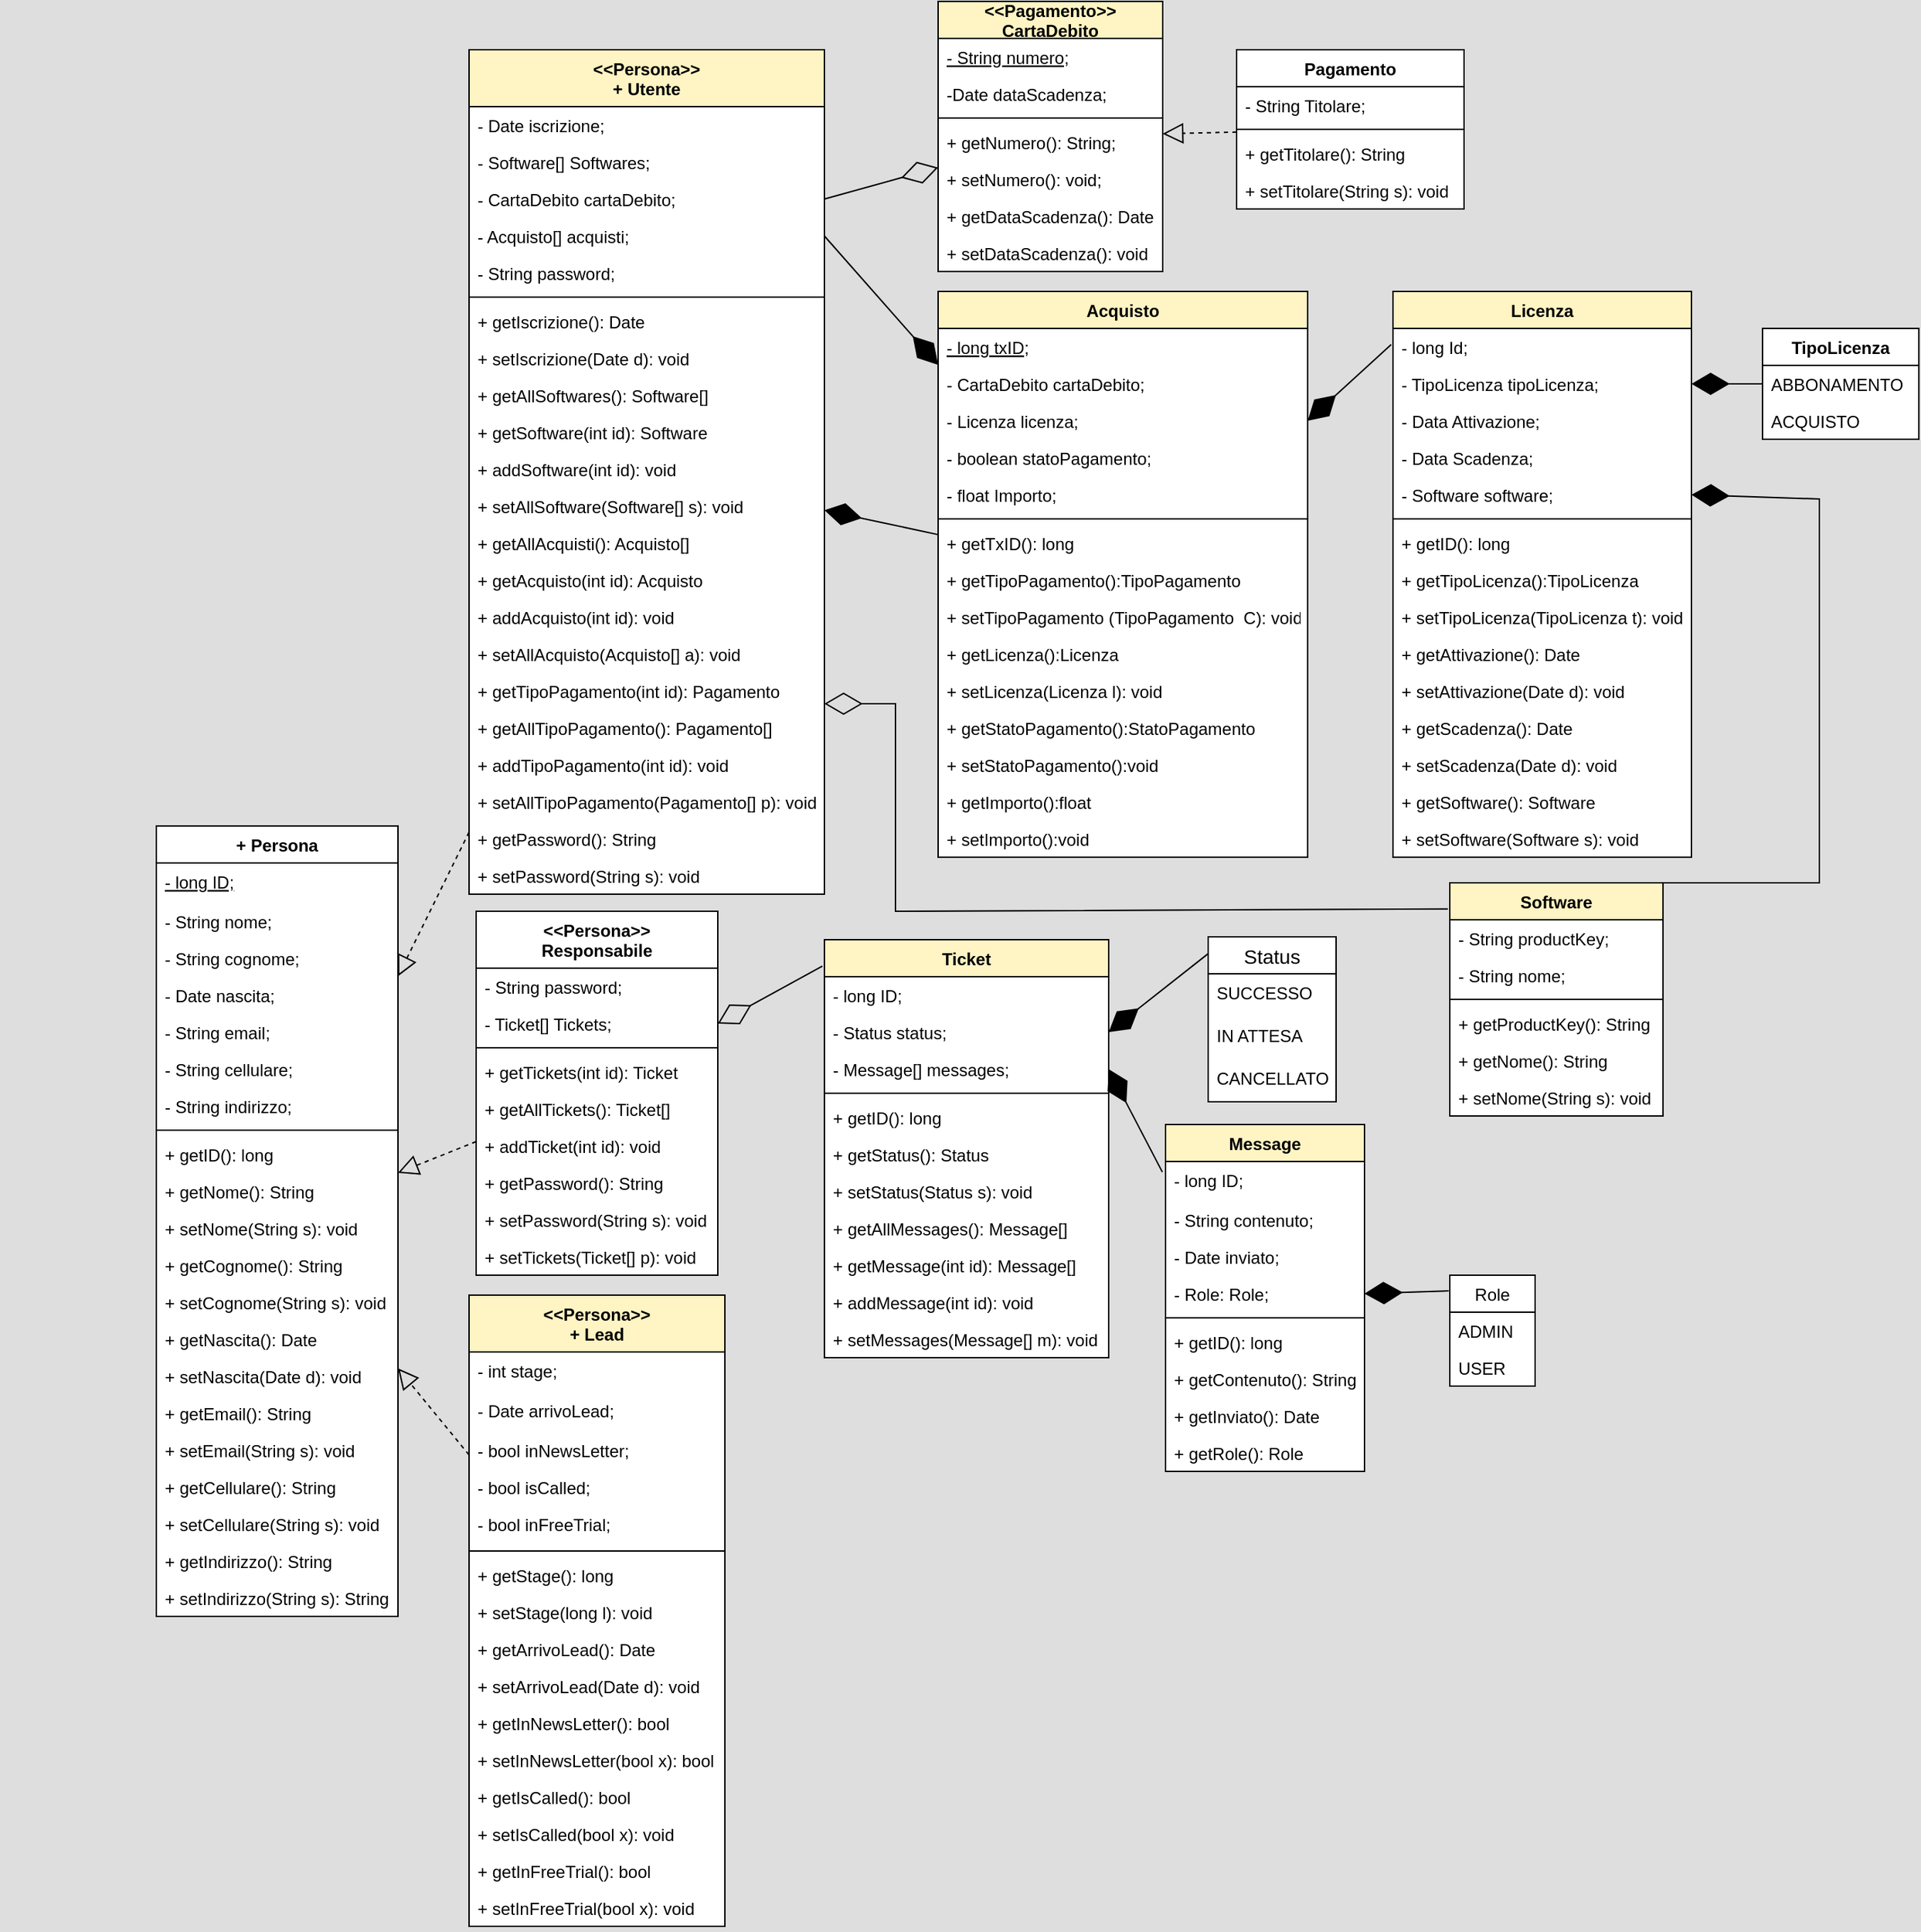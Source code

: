 <mxfile version="20.3.0" type="device" pages="2"><diagram id="IK3vK0G0o9EoGy9rTxzb" name="UML"><mxGraphModel dx="4138" dy="2349" grid="1" gridSize="10" guides="1" tooltips="1" connect="1" arrows="1" fold="1" page="0" pageScale="1" pageWidth="827" pageHeight="1169" background="#DEDEDE" math="0" shadow="0"><root><mxCell id="0"/><mxCell id="1" parent="0"/><mxCell id="DQ0m8PBiavSU6GINNRi6-1" value="+ Persona" style="swimlane;fontStyle=1;align=center;verticalAlign=top;childLayout=stackLayout;horizontal=1;startSize=26;horizontalStack=0;resizeParent=1;resizeParentMax=0;resizeLast=0;collapsible=1;marginBottom=0;swimlaneFillColor=default;" parent="1" vertex="1"><mxGeometry x="-390" y="160" width="170" height="556" as="geometry"><mxRectangle x="80" y="110" width="90" height="30" as="alternateBounds"/></mxGeometry></mxCell><mxCell id="DQ0m8PBiavSU6GINNRi6-45" value="- long ID;" style="text;strokeColor=none;fillColor=none;align=left;verticalAlign=top;spacingLeft=4;spacingRight=4;overflow=hidden;rotatable=0;points=[[0,0.5],[1,0.5]];portConstraint=eastwest;fontStyle=4" parent="DQ0m8PBiavSU6GINNRi6-1" vertex="1"><mxGeometry y="26" width="170" height="28" as="geometry"/></mxCell><mxCell id="DQ0m8PBiavSU6GINNRi6-2" value="- String nome;" style="text;strokeColor=none;fillColor=none;align=left;verticalAlign=top;spacingLeft=4;spacingRight=4;overflow=hidden;rotatable=0;points=[[0,0.5],[1,0.5]];portConstraint=eastwest;" parent="DQ0m8PBiavSU6GINNRi6-1" vertex="1"><mxGeometry y="54" width="170" height="26" as="geometry"/></mxCell><mxCell id="DQ0m8PBiavSU6GINNRi6-8" value="- String cognome;" style="text;strokeColor=none;fillColor=none;align=left;verticalAlign=top;spacingLeft=4;spacingRight=4;overflow=hidden;rotatable=0;points=[[0,0.5],[1,0.5]];portConstraint=eastwest;" parent="DQ0m8PBiavSU6GINNRi6-1" vertex="1"><mxGeometry y="80" width="170" height="26" as="geometry"/></mxCell><mxCell id="DQ0m8PBiavSU6GINNRi6-6" value="- Date nascita;" style="text;strokeColor=none;fillColor=none;align=left;verticalAlign=top;spacingLeft=4;spacingRight=4;overflow=hidden;rotatable=0;points=[[0,0.5],[1,0.5]];portConstraint=eastwest;" parent="DQ0m8PBiavSU6GINNRi6-1" vertex="1"><mxGeometry y="106" width="170" height="26" as="geometry"/></mxCell><mxCell id="DQ0m8PBiavSU6GINNRi6-13" value="- String email;" style="text;strokeColor=none;fillColor=none;align=left;verticalAlign=top;spacingLeft=4;spacingRight=4;overflow=hidden;rotatable=0;points=[[0,0.5],[1,0.5]];portConstraint=eastwest;" parent="DQ0m8PBiavSU6GINNRi6-1" vertex="1"><mxGeometry y="132" width="170" height="26" as="geometry"/></mxCell><mxCell id="DQ0m8PBiavSU6GINNRi6-5" value="- String cellulare;" style="text;strokeColor=none;fillColor=none;align=left;verticalAlign=top;spacingLeft=4;spacingRight=4;overflow=hidden;rotatable=0;points=[[0,0.5],[1,0.5]];portConstraint=eastwest;" parent="DQ0m8PBiavSU6GINNRi6-1" vertex="1"><mxGeometry y="158" width="170" height="26" as="geometry"/></mxCell><mxCell id="DQ0m8PBiavSU6GINNRi6-12" value="- String indirizzo;" style="text;strokeColor=none;fillColor=none;align=left;verticalAlign=top;spacingLeft=4;spacingRight=4;overflow=hidden;rotatable=0;points=[[0,0.5],[1,0.5]];portConstraint=eastwest;" parent="DQ0m8PBiavSU6GINNRi6-1" vertex="1"><mxGeometry y="184" width="170" height="26" as="geometry"/></mxCell><mxCell id="DQ0m8PBiavSU6GINNRi6-3" value="" style="line;strokeWidth=1;fillColor=none;align=left;verticalAlign=middle;spacingTop=-1;spacingLeft=3;spacingRight=3;rotatable=0;labelPosition=right;points=[];portConstraint=eastwest;strokeColor=inherit;" parent="DQ0m8PBiavSU6GINNRi6-1" vertex="1"><mxGeometry y="210" width="170" height="8" as="geometry"/></mxCell><mxCell id="-OvzuI-ZJLlZ87oFt1C5-37" value="+ getID(): long" style="text;strokeColor=none;fillColor=none;align=left;verticalAlign=top;spacingLeft=4;spacingRight=4;overflow=hidden;rotatable=0;points=[[0,0.5],[1,0.5]];portConstraint=eastwest;" parent="DQ0m8PBiavSU6GINNRi6-1" vertex="1"><mxGeometry y="218" width="170" height="26" as="geometry"/></mxCell><mxCell id="DQ0m8PBiavSU6GINNRi6-10" value="+ getNome(): String" style="text;strokeColor=none;fillColor=none;align=left;verticalAlign=top;spacingLeft=4;spacingRight=4;overflow=hidden;rotatable=0;points=[[0,0.5],[1,0.5]];portConstraint=eastwest;" parent="DQ0m8PBiavSU6GINNRi6-1" vertex="1"><mxGeometry y="244" width="170" height="26" as="geometry"/></mxCell><mxCell id="DQ0m8PBiavSU6GINNRi6-11" value="+ setNome(String s): void" style="text;strokeColor=none;fillColor=none;align=left;verticalAlign=top;spacingLeft=4;spacingRight=4;overflow=hidden;rotatable=0;points=[[0,0.5],[1,0.5]];portConstraint=eastwest;" parent="DQ0m8PBiavSU6GINNRi6-1" vertex="1"><mxGeometry y="270" width="170" height="26" as="geometry"/></mxCell><mxCell id="DQ0m8PBiavSU6GINNRi6-15" value="+ getCognome(): String" style="text;strokeColor=none;fillColor=none;align=left;verticalAlign=top;spacingLeft=4;spacingRight=4;overflow=hidden;rotatable=0;points=[[0,0.5],[1,0.5]];portConstraint=eastwest;" parent="DQ0m8PBiavSU6GINNRi6-1" vertex="1"><mxGeometry y="296" width="170" height="26" as="geometry"/></mxCell><mxCell id="DQ0m8PBiavSU6GINNRi6-16" value="+ setCognome(String s): void" style="text;strokeColor=none;fillColor=none;align=left;verticalAlign=top;spacingLeft=4;spacingRight=4;overflow=hidden;rotatable=0;points=[[0,0.5],[1,0.5]];portConstraint=eastwest;" parent="DQ0m8PBiavSU6GINNRi6-1" vertex="1"><mxGeometry y="322" width="170" height="26" as="geometry"/></mxCell><mxCell id="DQ0m8PBiavSU6GINNRi6-17" value="+ getNascita(): Date" style="text;strokeColor=none;fillColor=none;align=left;verticalAlign=top;spacingLeft=4;spacingRight=4;overflow=hidden;rotatable=0;points=[[0,0.5],[1,0.5]];portConstraint=eastwest;" parent="DQ0m8PBiavSU6GINNRi6-1" vertex="1"><mxGeometry y="348" width="170" height="26" as="geometry"/></mxCell><mxCell id="DQ0m8PBiavSU6GINNRi6-18" value="+ setNascita(Date d): void" style="text;strokeColor=none;fillColor=none;align=left;verticalAlign=top;spacingLeft=4;spacingRight=4;overflow=hidden;rotatable=0;points=[[0,0.5],[1,0.5]];portConstraint=eastwest;" parent="DQ0m8PBiavSU6GINNRi6-1" vertex="1"><mxGeometry y="374" width="170" height="26" as="geometry"/></mxCell><mxCell id="DQ0m8PBiavSU6GINNRi6-21" value="+ getEmail(): String" style="text;strokeColor=none;fillColor=none;align=left;verticalAlign=top;spacingLeft=4;spacingRight=4;overflow=hidden;rotatable=0;points=[[0,0.5],[1,0.5]];portConstraint=eastwest;" parent="DQ0m8PBiavSU6GINNRi6-1" vertex="1"><mxGeometry y="400" width="170" height="26" as="geometry"/></mxCell><mxCell id="DQ0m8PBiavSU6GINNRi6-22" value="+ setEmail(String s): void" style="text;strokeColor=none;fillColor=none;align=left;verticalAlign=top;spacingLeft=4;spacingRight=4;overflow=hidden;rotatable=0;points=[[0,0.5],[1,0.5]];portConstraint=eastwest;" parent="DQ0m8PBiavSU6GINNRi6-1" vertex="1"><mxGeometry y="426" width="170" height="26" as="geometry"/></mxCell><mxCell id="DQ0m8PBiavSU6GINNRi6-19" value="+ getCellulare(): String" style="text;strokeColor=none;fillColor=none;align=left;verticalAlign=top;spacingLeft=4;spacingRight=4;overflow=hidden;rotatable=0;points=[[0,0.5],[1,0.5]];portConstraint=eastwest;" parent="DQ0m8PBiavSU6GINNRi6-1" vertex="1"><mxGeometry y="452" width="170" height="26" as="geometry"/></mxCell><mxCell id="DQ0m8PBiavSU6GINNRi6-20" value="+ setCellulare(String s): void" style="text;strokeColor=none;fillColor=none;align=left;verticalAlign=top;spacingLeft=4;spacingRight=4;overflow=hidden;rotatable=0;points=[[0,0.5],[1,0.5]];portConstraint=eastwest;" parent="DQ0m8PBiavSU6GINNRi6-1" vertex="1"><mxGeometry y="478" width="170" height="26" as="geometry"/></mxCell><mxCell id="DQ0m8PBiavSU6GINNRi6-23" value="+ getIndirizzo(): String" style="text;strokeColor=none;fillColor=none;align=left;verticalAlign=top;spacingLeft=4;spacingRight=4;overflow=hidden;rotatable=0;points=[[0,0.5],[1,0.5]];portConstraint=eastwest;" parent="DQ0m8PBiavSU6GINNRi6-1" vertex="1"><mxGeometry y="504" width="170" height="26" as="geometry"/></mxCell><mxCell id="DQ0m8PBiavSU6GINNRi6-24" value="+ setIndirizzo(String s): String" style="text;strokeColor=none;fillColor=none;align=left;verticalAlign=top;spacingLeft=4;spacingRight=4;overflow=hidden;rotatable=0;points=[[0,0.5],[1,0.5]];portConstraint=eastwest;" parent="DQ0m8PBiavSU6GINNRi6-1" vertex="1"><mxGeometry y="530" width="170" height="26" as="geometry"/></mxCell><mxCell id="DQ0m8PBiavSU6GINNRi6-25" value="&lt;&lt;Persona&gt;&gt;&#10;+ Utente" style="swimlane;fontStyle=1;align=center;verticalAlign=top;childLayout=stackLayout;horizontal=1;startSize=40;horizontalStack=0;resizeParent=1;resizeParentMax=0;resizeLast=0;collapsible=1;marginBottom=0;fillColor=#FFF4C3;gradientColor=none;swimlaneFillColor=default;" parent="1" vertex="1"><mxGeometry x="-170" y="-386" width="250" height="594" as="geometry"><mxRectangle x="-140" y="-110" width="120" height="40" as="alternateBounds"/></mxGeometry></mxCell><mxCell id="DQ0m8PBiavSU6GINNRi6-26" value="- Date iscrizione;" style="text;align=left;verticalAlign=top;spacingLeft=4;spacingRight=4;overflow=hidden;rotatable=0;points=[[0,0.5],[1,0.5]];portConstraint=eastwest;" parent="DQ0m8PBiavSU6GINNRi6-25" vertex="1"><mxGeometry y="40" width="250" height="26" as="geometry"/></mxCell><mxCell id="0s8G2xlcsdHce_y0u6r5-20" value="- Software[] Softwares;" style="text;strokeColor=none;fillColor=none;align=left;verticalAlign=top;spacingLeft=4;spacingRight=4;overflow=hidden;rotatable=0;points=[[0,0.5],[1,0.5]];portConstraint=eastwest;" parent="DQ0m8PBiavSU6GINNRi6-25" vertex="1"><mxGeometry y="66" width="250" height="26" as="geometry"/></mxCell><mxCell id="-OvzuI-ZJLlZ87oFt1C5-1" value="- CartaDebito cartaDebito;" style="text;strokeColor=none;fillColor=none;align=left;verticalAlign=top;spacingLeft=4;spacingRight=4;overflow=hidden;rotatable=0;points=[[0,0.5],[1,0.5]];portConstraint=eastwest;" parent="DQ0m8PBiavSU6GINNRi6-25" vertex="1"><mxGeometry y="92" width="250" height="26" as="geometry"/></mxCell><mxCell id="-OvzuI-ZJLlZ87oFt1C5-43" value="- Acquisto[] acquisti;" style="text;strokeColor=none;fillColor=none;align=left;verticalAlign=top;spacingLeft=4;spacingRight=4;overflow=hidden;rotatable=0;points=[[0,0.5],[1,0.5]];portConstraint=eastwest;" parent="DQ0m8PBiavSU6GINNRi6-25" vertex="1"><mxGeometry y="118" width="250" height="26" as="geometry"/></mxCell><mxCell id="Kevqi-gnUqdKuhdkjtFT-1" value="- String password;" style="text;strokeColor=none;fillColor=none;align=left;verticalAlign=top;spacingLeft=4;spacingRight=4;overflow=hidden;rotatable=0;points=[[0,0.5],[1,0.5]];portConstraint=eastwest;" parent="DQ0m8PBiavSU6GINNRi6-25" vertex="1"><mxGeometry y="144" width="250" height="26" as="geometry"/></mxCell><mxCell id="DQ0m8PBiavSU6GINNRi6-27" value="" style="line;strokeWidth=1;fillColor=none;align=left;verticalAlign=middle;spacingTop=-1;spacingLeft=3;spacingRight=3;rotatable=0;labelPosition=right;points=[];portConstraint=eastwest;strokeColor=inherit;" parent="DQ0m8PBiavSU6GINNRi6-25" vertex="1"><mxGeometry y="170" width="250" height="8" as="geometry"/></mxCell><mxCell id="DQ0m8PBiavSU6GINNRi6-28" value="+ getIscrizione(): Date" style="text;strokeColor=none;fillColor=none;align=left;verticalAlign=top;spacingLeft=4;spacingRight=4;overflow=hidden;rotatable=0;points=[[0,0.5],[1,0.5]];portConstraint=eastwest;" parent="DQ0m8PBiavSU6GINNRi6-25" vertex="1"><mxGeometry y="178" width="250" height="26" as="geometry"/></mxCell><mxCell id="DQ0m8PBiavSU6GINNRi6-33" value="+ setIscrizione(Date d): void" style="text;strokeColor=none;fillColor=none;align=left;verticalAlign=top;spacingLeft=4;spacingRight=4;overflow=hidden;rotatable=0;points=[[0,0.5],[1,0.5]];portConstraint=eastwest;" parent="DQ0m8PBiavSU6GINNRi6-25" vertex="1"><mxGeometry y="204" width="250" height="26" as="geometry"/></mxCell><mxCell id="-OvzuI-ZJLlZ87oFt1C5-50" value="+ getAllSoftwares(): Software[]" style="text;strokeColor=none;fillColor=none;align=left;verticalAlign=top;spacingLeft=4;spacingRight=4;overflow=hidden;rotatable=0;points=[[0,0.5],[1,0.5]];portConstraint=eastwest;" parent="DQ0m8PBiavSU6GINNRi6-25" vertex="1"><mxGeometry y="230" width="250" height="26" as="geometry"/></mxCell><mxCell id="-OvzuI-ZJLlZ87oFt1C5-51" value="+ getSoftware(int id): Software" style="text;strokeColor=none;fillColor=none;align=left;verticalAlign=top;spacingLeft=4;spacingRight=4;overflow=hidden;rotatable=0;points=[[0,0.5],[1,0.5]];portConstraint=eastwest;" parent="DQ0m8PBiavSU6GINNRi6-25" vertex="1"><mxGeometry y="256" width="250" height="26" as="geometry"/></mxCell><mxCell id="ofJA8Cu4-AnuyaoZNTdQ-7" value="+ addSoftware(int id): void" style="text;strokeColor=none;fillColor=none;align=left;verticalAlign=top;spacingLeft=4;spacingRight=4;overflow=hidden;rotatable=0;points=[[0,0.5],[1,0.5]];portConstraint=eastwest;" parent="DQ0m8PBiavSU6GINNRi6-25" vertex="1"><mxGeometry y="282" width="250" height="26" as="geometry"/></mxCell><mxCell id="ofJA8Cu4-AnuyaoZNTdQ-10" value="+ setAllSoftware(Software[] s): void" style="text;strokeColor=none;fillColor=none;align=left;verticalAlign=top;spacingLeft=4;spacingRight=4;overflow=hidden;rotatable=0;points=[[0,0.5],[1,0.5]];portConstraint=eastwest;" parent="DQ0m8PBiavSU6GINNRi6-25" vertex="1"><mxGeometry y="308" width="250" height="26" as="geometry"/></mxCell><mxCell id="-OvzuI-ZJLlZ87oFt1C5-52" value="+ getAllAcquisti(): Acquisto[]" style="text;strokeColor=none;fillColor=none;align=left;verticalAlign=top;spacingLeft=4;spacingRight=4;overflow=hidden;rotatable=0;points=[[0,0.5],[1,0.5]];portConstraint=eastwest;" parent="DQ0m8PBiavSU6GINNRi6-25" vertex="1"><mxGeometry y="334" width="250" height="26" as="geometry"/></mxCell><mxCell id="-OvzuI-ZJLlZ87oFt1C5-53" value="+ getAcquisto(int id): Acquisto" style="text;strokeColor=none;fillColor=none;align=left;verticalAlign=top;spacingLeft=4;spacingRight=4;overflow=hidden;rotatable=0;points=[[0,0.5],[1,0.5]];portConstraint=eastwest;" parent="DQ0m8PBiavSU6GINNRi6-25" vertex="1"><mxGeometry y="360" width="250" height="26" as="geometry"/></mxCell><mxCell id="ofJA8Cu4-AnuyaoZNTdQ-8" value="+ addAcquisto(int id): void" style="text;strokeColor=none;fillColor=none;align=left;verticalAlign=top;spacingLeft=4;spacingRight=4;overflow=hidden;rotatable=0;points=[[0,0.5],[1,0.5]];portConstraint=eastwest;" parent="DQ0m8PBiavSU6GINNRi6-25" vertex="1"><mxGeometry y="386" width="250" height="26" as="geometry"/></mxCell><mxCell id="ofJA8Cu4-AnuyaoZNTdQ-11" value="+ setAllAcquisto(Acquisto[] a): void" style="text;strokeColor=none;fillColor=none;align=left;verticalAlign=top;spacingLeft=4;spacingRight=4;overflow=hidden;rotatable=0;points=[[0,0.5],[1,0.5]];portConstraint=eastwest;" parent="DQ0m8PBiavSU6GINNRi6-25" vertex="1"><mxGeometry y="412" width="250" height="26" as="geometry"/></mxCell><mxCell id="-OvzuI-ZJLlZ87oFt1C5-54" value="+ getTipoPagamento(int id): Pagamento" style="text;strokeColor=none;fillColor=none;align=left;verticalAlign=top;spacingLeft=4;spacingRight=4;overflow=hidden;rotatable=0;points=[[0,0.5],[1,0.5]];portConstraint=eastwest;" parent="DQ0m8PBiavSU6GINNRi6-25" vertex="1"><mxGeometry y="438" width="250" height="26" as="geometry"/></mxCell><mxCell id="-OvzuI-ZJLlZ87oFt1C5-55" value="+ getAllTipoPagamento(): Pagamento[]" style="text;strokeColor=none;fillColor=none;align=left;verticalAlign=top;spacingLeft=4;spacingRight=4;overflow=hidden;rotatable=0;points=[[0,0.5],[1,0.5]];portConstraint=eastwest;" parent="DQ0m8PBiavSU6GINNRi6-25" vertex="1"><mxGeometry y="464" width="250" height="26" as="geometry"/></mxCell><mxCell id="ofJA8Cu4-AnuyaoZNTdQ-9" value="+ addTipoPagamento(int id): void" style="text;strokeColor=none;fillColor=none;align=left;verticalAlign=top;spacingLeft=4;spacingRight=4;overflow=hidden;rotatable=0;points=[[0,0.5],[1,0.5]];portConstraint=eastwest;" parent="DQ0m8PBiavSU6GINNRi6-25" vertex="1"><mxGeometry y="490" width="250" height="26" as="geometry"/></mxCell><mxCell id="ofJA8Cu4-AnuyaoZNTdQ-12" value="+ setAllTipoPagamento(Pagamento[] p): void" style="text;strokeColor=none;fillColor=none;align=left;verticalAlign=top;spacingLeft=4;spacingRight=4;overflow=hidden;rotatable=0;points=[[0,0.5],[1,0.5]];portConstraint=eastwest;" parent="DQ0m8PBiavSU6GINNRi6-25" vertex="1"><mxGeometry y="516" width="250" height="26" as="geometry"/></mxCell><mxCell id="Kevqi-gnUqdKuhdkjtFT-3" value="+ getPassword(): String" style="text;strokeColor=none;fillColor=none;align=left;verticalAlign=top;spacingLeft=4;spacingRight=4;overflow=hidden;rotatable=0;points=[[0,0.5],[1,0.5]];portConstraint=eastwest;" parent="DQ0m8PBiavSU6GINNRi6-25" vertex="1"><mxGeometry y="542" width="250" height="26" as="geometry"/></mxCell><mxCell id="Kevqi-gnUqdKuhdkjtFT-4" value="+ setPassword(String s): void" style="text;strokeColor=none;fillColor=none;align=left;verticalAlign=top;spacingLeft=4;spacingRight=4;overflow=hidden;rotatable=0;points=[[0,0.5],[1,0.5]];portConstraint=eastwest;" parent="DQ0m8PBiavSU6GINNRi6-25" vertex="1"><mxGeometry y="568" width="250" height="26" as="geometry"/></mxCell><mxCell id="DQ0m8PBiavSU6GINNRi6-29" value="" style="endArrow=block;dashed=1;endFill=0;endSize=12;html=1;rounded=0;" parent="1" source="DQ0m8PBiavSU6GINNRi6-25" target="DQ0m8PBiavSU6GINNRi6-1" edge="1"><mxGeometry width="160" relative="1" as="geometry"><mxPoint x="240" y="390" as="sourcePoint"/><mxPoint x="-10" y="300" as="targetPoint"/><Array as="points"/></mxGeometry></mxCell><mxCell id="DQ0m8PBiavSU6GINNRi6-34" value="&lt;&lt;Persona&gt;&gt;&#10;+ Lead" style="swimlane;fontStyle=1;align=center;verticalAlign=top;childLayout=stackLayout;horizontal=1;startSize=40;horizontalStack=0;resizeParent=1;resizeParentMax=0;resizeLast=0;collapsible=1;marginBottom=0;swimlaneFillColor=default;fillColor=#FFF4C3;" parent="1" vertex="1"><mxGeometry x="-170" y="490" width="180" height="444" as="geometry"/></mxCell><mxCell id="DQ0m8PBiavSU6GINNRi6-41" value="- int stage;" style="text;strokeColor=none;fillColor=none;align=left;verticalAlign=top;spacingLeft=4;spacingRight=4;overflow=hidden;rotatable=0;points=[[0,0.5],[1,0.5]];portConstraint=eastwest;" parent="DQ0m8PBiavSU6GINNRi6-34" vertex="1"><mxGeometry y="40" width="180" height="28" as="geometry"/></mxCell><mxCell id="DQ0m8PBiavSU6GINNRi6-42" value="- Date arrivoLead;" style="text;strokeColor=none;fillColor=none;align=left;verticalAlign=top;spacingLeft=4;spacingRight=4;overflow=hidden;rotatable=0;points=[[0,0.5],[1,0.5]];portConstraint=eastwest;" parent="DQ0m8PBiavSU6GINNRi6-34" vertex="1"><mxGeometry y="68" width="180" height="28" as="geometry"/></mxCell><mxCell id="DQ0m8PBiavSU6GINNRi6-35" value="- bool inNewsLetter;" style="text;strokeColor=none;fillColor=none;align=left;verticalAlign=top;spacingLeft=4;spacingRight=4;overflow=hidden;rotatable=0;points=[[0,0.5],[1,0.5]];portConstraint=eastwest;" parent="DQ0m8PBiavSU6GINNRi6-34" vertex="1"><mxGeometry y="96" width="180" height="26" as="geometry"/></mxCell><mxCell id="DQ0m8PBiavSU6GINNRi6-40" value="- bool isCalled;" style="text;strokeColor=none;fillColor=none;align=left;verticalAlign=top;spacingLeft=4;spacingRight=4;overflow=hidden;rotatable=0;points=[[0,0.5],[1,0.5]];portConstraint=eastwest;" parent="DQ0m8PBiavSU6GINNRi6-34" vertex="1"><mxGeometry y="122" width="180" height="26" as="geometry"/></mxCell><mxCell id="DQ0m8PBiavSU6GINNRi6-39" value="- bool inFreeTrial;" style="text;strokeColor=none;fillColor=none;align=left;verticalAlign=top;spacingLeft=4;spacingRight=4;overflow=hidden;rotatable=0;points=[[0,0.5],[1,0.5]];portConstraint=eastwest;" parent="DQ0m8PBiavSU6GINNRi6-34" vertex="1"><mxGeometry y="148" width="180" height="28" as="geometry"/></mxCell><mxCell id="DQ0m8PBiavSU6GINNRi6-36" value="" style="line;strokeWidth=1;fillColor=none;align=left;verticalAlign=middle;spacingTop=-1;spacingLeft=3;spacingRight=3;rotatable=0;labelPosition=right;points=[];portConstraint=eastwest;strokeColor=inherit;" parent="DQ0m8PBiavSU6GINNRi6-34" vertex="1"><mxGeometry y="176" width="180" height="8" as="geometry"/></mxCell><mxCell id="DQ0m8PBiavSU6GINNRi6-37" value="+ getStage(): long" style="text;strokeColor=none;fillColor=none;align=left;verticalAlign=top;spacingLeft=4;spacingRight=4;overflow=hidden;rotatable=0;points=[[0,0.5],[1,0.5]];portConstraint=eastwest;" parent="DQ0m8PBiavSU6GINNRi6-34" vertex="1"><mxGeometry y="184" width="180" height="26" as="geometry"/></mxCell><mxCell id="DQ0m8PBiavSU6GINNRi6-47" value="+ setStage(long l): void" style="text;strokeColor=none;fillColor=none;align=left;verticalAlign=top;spacingLeft=4;spacingRight=4;overflow=hidden;rotatable=0;points=[[0,0.5],[1,0.5]];portConstraint=eastwest;" parent="DQ0m8PBiavSU6GINNRi6-34" vertex="1"><mxGeometry y="210" width="180" height="26" as="geometry"/></mxCell><mxCell id="DQ0m8PBiavSU6GINNRi6-44" value="+ getArrivoLead(): Date" style="text;strokeColor=none;fillColor=none;align=left;verticalAlign=top;spacingLeft=4;spacingRight=4;overflow=hidden;rotatable=0;points=[[0,0.5],[1,0.5]];portConstraint=eastwest;" parent="DQ0m8PBiavSU6GINNRi6-34" vertex="1"><mxGeometry y="236" width="180" height="26" as="geometry"/></mxCell><mxCell id="DQ0m8PBiavSU6GINNRi6-48" value="+ setArrivoLead(Date d): void" style="text;strokeColor=none;fillColor=none;align=left;verticalAlign=top;spacingLeft=4;spacingRight=4;overflow=hidden;rotatable=0;points=[[0,0.5],[1,0.5]];portConstraint=eastwest;" parent="DQ0m8PBiavSU6GINNRi6-34" vertex="1"><mxGeometry y="262" width="180" height="26" as="geometry"/></mxCell><mxCell id="DQ0m8PBiavSU6GINNRi6-49" value="+ getInNewsLetter(): bool" style="text;strokeColor=none;fillColor=none;align=left;verticalAlign=top;spacingLeft=4;spacingRight=4;overflow=hidden;rotatable=0;points=[[0,0.5],[1,0.5]];portConstraint=eastwest;" parent="DQ0m8PBiavSU6GINNRi6-34" vertex="1"><mxGeometry y="288" width="180" height="26" as="geometry"/></mxCell><mxCell id="DQ0m8PBiavSU6GINNRi6-50" value="+ setInNewsLetter(bool x): bool" style="text;strokeColor=none;fillColor=none;align=left;verticalAlign=top;spacingLeft=4;spacingRight=4;overflow=hidden;rotatable=0;points=[[0,0.5],[1,0.5]];portConstraint=eastwest;" parent="DQ0m8PBiavSU6GINNRi6-34" vertex="1"><mxGeometry y="314" width="180" height="26" as="geometry"/></mxCell><mxCell id="DQ0m8PBiavSU6GINNRi6-51" value="+ getIsCalled(): bool" style="text;strokeColor=none;fillColor=none;align=left;verticalAlign=top;spacingLeft=4;spacingRight=4;overflow=hidden;rotatable=0;points=[[0,0.5],[1,0.5]];portConstraint=eastwest;" parent="DQ0m8PBiavSU6GINNRi6-34" vertex="1"><mxGeometry y="340" width="180" height="26" as="geometry"/></mxCell><mxCell id="DQ0m8PBiavSU6GINNRi6-52" value="+ setIsCalled(bool x): void" style="text;strokeColor=none;fillColor=none;align=left;verticalAlign=top;spacingLeft=4;spacingRight=4;overflow=hidden;rotatable=0;points=[[0,0.5],[1,0.5]];portConstraint=eastwest;" parent="DQ0m8PBiavSU6GINNRi6-34" vertex="1"><mxGeometry y="366" width="180" height="26" as="geometry"/></mxCell><mxCell id="DQ0m8PBiavSU6GINNRi6-54" value="+ getInFreeTrial(): bool" style="text;strokeColor=none;fillColor=none;align=left;verticalAlign=top;spacingLeft=4;spacingRight=4;overflow=hidden;rotatable=0;points=[[0,0.5],[1,0.5]];portConstraint=eastwest;" parent="DQ0m8PBiavSU6GINNRi6-34" vertex="1"><mxGeometry y="392" width="180" height="26" as="geometry"/></mxCell><mxCell id="DQ0m8PBiavSU6GINNRi6-53" value="+ setInFreeTrial(bool x): void" style="text;strokeColor=none;fillColor=none;align=left;verticalAlign=top;spacingLeft=4;spacingRight=4;overflow=hidden;rotatable=0;points=[[0,0.5],[1,0.5]];portConstraint=eastwest;" parent="DQ0m8PBiavSU6GINNRi6-34" vertex="1"><mxGeometry y="418" width="180" height="26" as="geometry"/></mxCell><mxCell id="DQ0m8PBiavSU6GINNRi6-43" value="" style="endArrow=block;dashed=1;endFill=0;endSize=12;html=1;rounded=0;" parent="1" source="DQ0m8PBiavSU6GINNRi6-34" target="DQ0m8PBiavSU6GINNRi6-1" edge="1"><mxGeometry width="160" relative="1" as="geometry"><mxPoint x="240" y="380" as="sourcePoint"/><mxPoint x="70" y="370" as="targetPoint"/><Array as="points"/></mxGeometry></mxCell><mxCell id="DQ0m8PBiavSU6GINNRi6-56" value="&lt;&lt;Pagamento&gt;&gt;&#10;CartaDebito" style="swimlane;fontStyle=1;childLayout=stackLayout;horizontal=1;startSize=26;fillColor=#FFF4C3;horizontalStack=0;resizeParent=1;resizeParentMax=0;resizeLast=0;collapsible=1;marginBottom=0;swimlaneFillColor=default;" parent="1" vertex="1"><mxGeometry x="160" y="-420" width="158" height="190" as="geometry"/></mxCell><mxCell id="DQ0m8PBiavSU6GINNRi6-58" value="- String numero;" style="text;strokeColor=none;fillColor=none;align=left;verticalAlign=top;spacingLeft=4;spacingRight=4;overflow=hidden;rotatable=0;points=[[0,0.5],[1,0.5]];portConstraint=eastwest;fontStyle=4" parent="DQ0m8PBiavSU6GINNRi6-56" vertex="1"><mxGeometry y="26" width="158" height="26" as="geometry"/></mxCell><mxCell id="DQ0m8PBiavSU6GINNRi6-57" value="-Date dataScadenza;" style="text;strokeColor=none;fillColor=none;align=left;verticalAlign=top;spacingLeft=4;spacingRight=4;overflow=hidden;rotatable=0;points=[[0,0.5],[1,0.5]];portConstraint=eastwest;" parent="DQ0m8PBiavSU6GINNRi6-56" vertex="1"><mxGeometry y="52" width="158" height="26" as="geometry"/></mxCell><mxCell id="DQ0m8PBiavSU6GINNRi6-61" value="" style="line;strokeWidth=1;fillColor=none;align=left;verticalAlign=middle;spacingTop=-1;spacingLeft=3;spacingRight=3;rotatable=0;labelPosition=right;points=[];portConstraint=eastwest;strokeColor=inherit;" parent="DQ0m8PBiavSU6GINNRi6-56" vertex="1"><mxGeometry y="78" width="158" height="8" as="geometry"/></mxCell><mxCell id="DQ0m8PBiavSU6GINNRi6-60" value="+ getNumero(): String;" style="text;strokeColor=none;fillColor=none;align=left;verticalAlign=top;spacingLeft=4;spacingRight=4;overflow=hidden;rotatable=0;points=[[0,0.5],[1,0.5]];portConstraint=eastwest;" parent="DQ0m8PBiavSU6GINNRi6-56" vertex="1"><mxGeometry y="86" width="158" height="26" as="geometry"/></mxCell><mxCell id="DQ0m8PBiavSU6GINNRi6-62" value="+ setNumero(): void;" style="text;strokeColor=none;fillColor=none;align=left;verticalAlign=top;spacingLeft=4;spacingRight=4;overflow=hidden;rotatable=0;points=[[0,0.5],[1,0.5]];portConstraint=eastwest;" parent="DQ0m8PBiavSU6GINNRi6-56" vertex="1"><mxGeometry y="112" width="158" height="26" as="geometry"/></mxCell><mxCell id="DQ0m8PBiavSU6GINNRi6-64" value="+ getDataScadenza(): Date" style="text;strokeColor=none;fillColor=none;align=left;verticalAlign=top;spacingLeft=4;spacingRight=4;overflow=hidden;rotatable=0;points=[[0,0.5],[1,0.5]];portConstraint=eastwest;" parent="DQ0m8PBiavSU6GINNRi6-56" vertex="1"><mxGeometry y="138" width="158" height="26" as="geometry"/></mxCell><mxCell id="DQ0m8PBiavSU6GINNRi6-63" value="+ setDataScadenza(): void" style="text;strokeColor=none;fillColor=none;align=left;verticalAlign=top;spacingLeft=4;spacingRight=4;overflow=hidden;rotatable=0;points=[[0,0.5],[1,0.5]];portConstraint=eastwest;" parent="DQ0m8PBiavSU6GINNRi6-56" vertex="1"><mxGeometry y="164" width="158" height="26" as="geometry"/></mxCell><mxCell id="DQ0m8PBiavSU6GINNRi6-68" value="Software" style="swimlane;fontStyle=1;align=center;verticalAlign=top;childLayout=stackLayout;horizontal=1;startSize=26;horizontalStack=0;resizeParent=1;resizeParentMax=0;resizeLast=0;collapsible=1;marginBottom=0;swimlaneFillColor=default;fillColor=#FFF4C3;" parent="1" vertex="1"><mxGeometry x="520" y="200" width="150" height="164" as="geometry"/></mxCell><mxCell id="DQ0m8PBiavSU6GINNRi6-69" value="- String productKey;" style="text;strokeColor=none;fillColor=none;align=left;verticalAlign=top;spacingLeft=4;spacingRight=4;overflow=hidden;rotatable=0;points=[[0,0.5],[1,0.5]];portConstraint=eastwest;" parent="DQ0m8PBiavSU6GINNRi6-68" vertex="1"><mxGeometry y="26" width="150" height="26" as="geometry"/></mxCell><mxCell id="DQ0m8PBiavSU6GINNRi6-72" value="- String nome;" style="text;strokeColor=none;fillColor=none;align=left;verticalAlign=top;spacingLeft=4;spacingRight=4;overflow=hidden;rotatable=0;points=[[0,0.5],[1,0.5]];portConstraint=eastwest;" parent="DQ0m8PBiavSU6GINNRi6-68" vertex="1"><mxGeometry y="52" width="150" height="26" as="geometry"/></mxCell><mxCell id="DQ0m8PBiavSU6GINNRi6-70" value="" style="line;strokeWidth=1;fillColor=none;align=left;verticalAlign=middle;spacingTop=-1;spacingLeft=3;spacingRight=3;rotatable=0;labelPosition=right;points=[];portConstraint=eastwest;strokeColor=inherit;" parent="DQ0m8PBiavSU6GINNRi6-68" vertex="1"><mxGeometry y="78" width="150" height="8" as="geometry"/></mxCell><mxCell id="DQ0m8PBiavSU6GINNRi6-71" value="+ getProductKey(): String" style="text;strokeColor=none;fillColor=none;align=left;verticalAlign=top;spacingLeft=4;spacingRight=4;overflow=hidden;rotatable=0;points=[[0,0.5],[1,0.5]];portConstraint=eastwest;" parent="DQ0m8PBiavSU6GINNRi6-68" vertex="1"><mxGeometry y="86" width="150" height="26" as="geometry"/></mxCell><mxCell id="DQ0m8PBiavSU6GINNRi6-73" value="+ getNome(): String" style="text;strokeColor=none;fillColor=none;align=left;verticalAlign=top;spacingLeft=4;spacingRight=4;overflow=hidden;rotatable=0;points=[[0,0.5],[1,0.5]];portConstraint=eastwest;" parent="DQ0m8PBiavSU6GINNRi6-68" vertex="1"><mxGeometry y="112" width="150" height="26" as="geometry"/></mxCell><mxCell id="DQ0m8PBiavSU6GINNRi6-74" value="+ setNome(String s): void" style="text;strokeColor=none;fillColor=none;align=left;verticalAlign=top;spacingLeft=4;spacingRight=4;overflow=hidden;rotatable=0;points=[[0,0.5],[1,0.5]];portConstraint=eastwest;" parent="DQ0m8PBiavSU6GINNRi6-68" vertex="1"><mxGeometry y="138" width="150" height="26" as="geometry"/></mxCell><mxCell id="DQ0m8PBiavSU6GINNRi6-76" value="Acquisto" style="swimlane;fontStyle=1;align=center;verticalAlign=top;childLayout=stackLayout;horizontal=1;startSize=26;horizontalStack=0;resizeParent=1;resizeParentMax=0;resizeLast=0;collapsible=1;marginBottom=0;swimlaneFillColor=default;fillColor=#FFF4C3;" parent="1" vertex="1"><mxGeometry x="160" y="-216" width="260" height="398" as="geometry"/></mxCell><mxCell id="DQ0m8PBiavSU6GINNRi6-82" value="- long txID;" style="text;strokeColor=none;fillColor=none;align=left;verticalAlign=top;spacingLeft=4;spacingRight=4;overflow=hidden;rotatable=0;points=[[0,0.5],[1,0.5]];portConstraint=eastwest;fontStyle=4" parent="DQ0m8PBiavSU6GINNRi6-76" vertex="1"><mxGeometry y="26" width="260" height="26" as="geometry"/></mxCell><mxCell id="DQ0m8PBiavSU6GINNRi6-83" value="- CartaDebito cartaDebito;" style="text;strokeColor=none;fillColor=none;align=left;verticalAlign=top;spacingLeft=4;spacingRight=4;overflow=hidden;rotatable=0;points=[[0,0.5],[1,0.5]];portConstraint=eastwest;" parent="DQ0m8PBiavSU6GINNRi6-76" vertex="1"><mxGeometry y="52" width="260" height="26" as="geometry"/></mxCell><mxCell id="DQ0m8PBiavSU6GINNRi6-84" value="- Licenza licenza;" style="text;strokeColor=none;fillColor=none;align=left;verticalAlign=top;spacingLeft=4;spacingRight=4;overflow=hidden;rotatable=0;points=[[0,0.5],[1,0.5]];portConstraint=eastwest;fontStyle=0" parent="DQ0m8PBiavSU6GINNRi6-76" vertex="1"><mxGeometry y="78" width="260" height="26" as="geometry"/></mxCell><mxCell id="-OvzuI-ZJLlZ87oFt1C5-12" value="- boolean statoPagamento;" style="text;strokeColor=none;fillColor=none;align=left;verticalAlign=top;spacingLeft=4;spacingRight=4;overflow=hidden;rotatable=0;points=[[0,0.5],[1,0.5]];portConstraint=eastwest;fontStyle=0" parent="DQ0m8PBiavSU6GINNRi6-76" vertex="1"><mxGeometry y="104" width="260" height="26" as="geometry"/></mxCell><mxCell id="-OvzuI-ZJLlZ87oFt1C5-21" value="- float Importo;" style="text;strokeColor=none;fillColor=none;align=left;verticalAlign=top;spacingLeft=4;spacingRight=4;overflow=hidden;rotatable=0;points=[[0,0.5],[1,0.5]];portConstraint=eastwest;" parent="DQ0m8PBiavSU6GINNRi6-76" vertex="1"><mxGeometry y="130" width="260" height="26" as="geometry"/></mxCell><mxCell id="DQ0m8PBiavSU6GINNRi6-78" value="" style="line;strokeWidth=1;fillColor=none;align=left;verticalAlign=middle;spacingTop=-1;spacingLeft=3;spacingRight=3;rotatable=0;labelPosition=right;points=[];portConstraint=eastwest;strokeColor=inherit;" parent="DQ0m8PBiavSU6GINNRi6-76" vertex="1"><mxGeometry y="156" width="260" height="8" as="geometry"/></mxCell><mxCell id="DQ0m8PBiavSU6GINNRi6-85" value="+ getTxID(): long" style="text;strokeColor=none;fillColor=none;align=left;verticalAlign=top;spacingLeft=4;spacingRight=4;overflow=hidden;rotatable=0;points=[[0,0.5],[1,0.5]];portConstraint=eastwest;" parent="DQ0m8PBiavSU6GINNRi6-76" vertex="1"><mxGeometry y="164" width="260" height="26" as="geometry"/></mxCell><mxCell id="DQ0m8PBiavSU6GINNRi6-92" value="+ getTipoPagamento():TipoPagamento " style="text;strokeColor=none;fillColor=none;align=left;verticalAlign=top;spacingLeft=4;spacingRight=4;overflow=hidden;rotatable=0;points=[[0,0.5],[1,0.5]];portConstraint=eastwest;" parent="DQ0m8PBiavSU6GINNRi6-76" vertex="1"><mxGeometry y="190" width="260" height="26" as="geometry"/></mxCell><mxCell id="DQ0m8PBiavSU6GINNRi6-95" value="+ setTipoPagamento (TipoPagamento  C): void" style="text;strokeColor=none;fillColor=none;align=left;verticalAlign=top;spacingLeft=4;spacingRight=4;overflow=hidden;rotatable=0;points=[[0,0.5],[1,0.5]];portConstraint=eastwest;" parent="DQ0m8PBiavSU6GINNRi6-76" vertex="1"><mxGeometry y="216" width="260" height="26" as="geometry"/></mxCell><mxCell id="ofJA8Cu4-AnuyaoZNTdQ-16" value="+ getLicenza():Licenza " style="text;strokeColor=none;fillColor=none;align=left;verticalAlign=top;spacingLeft=4;spacingRight=4;overflow=hidden;rotatable=0;points=[[0,0.5],[1,0.5]];portConstraint=eastwest;" parent="DQ0m8PBiavSU6GINNRi6-76" vertex="1"><mxGeometry y="242" width="260" height="26" as="geometry"/></mxCell><mxCell id="ofJA8Cu4-AnuyaoZNTdQ-17" value="+ setLicenza(Licenza l): void" style="text;strokeColor=none;fillColor=none;align=left;verticalAlign=top;spacingLeft=4;spacingRight=4;overflow=hidden;rotatable=0;points=[[0,0.5],[1,0.5]];portConstraint=eastwest;" parent="DQ0m8PBiavSU6GINNRi6-76" vertex="1"><mxGeometry y="268" width="260" height="26" as="geometry"/></mxCell><mxCell id="ofJA8Cu4-AnuyaoZNTdQ-18" value="+ getStatoPagamento():StatoPagamento " style="text;strokeColor=none;fillColor=none;align=left;verticalAlign=top;spacingLeft=4;spacingRight=4;overflow=hidden;rotatable=0;points=[[0,0.5],[1,0.5]];portConstraint=eastwest;" parent="DQ0m8PBiavSU6GINNRi6-76" vertex="1"><mxGeometry y="294" width="260" height="26" as="geometry"/></mxCell><mxCell id="ofJA8Cu4-AnuyaoZNTdQ-19" value="+ setStatoPagamento():void " style="text;strokeColor=none;fillColor=none;align=left;verticalAlign=top;spacingLeft=4;spacingRight=4;overflow=hidden;rotatable=0;points=[[0,0.5],[1,0.5]];portConstraint=eastwest;" parent="DQ0m8PBiavSU6GINNRi6-76" vertex="1"><mxGeometry y="320" width="260" height="26" as="geometry"/></mxCell><mxCell id="ofJA8Cu4-AnuyaoZNTdQ-20" value="+ getImporto():float " style="text;strokeColor=none;fillColor=none;align=left;verticalAlign=top;spacingLeft=4;spacingRight=4;overflow=hidden;rotatable=0;points=[[0,0.5],[1,0.5]];portConstraint=eastwest;" parent="DQ0m8PBiavSU6GINNRi6-76" vertex="1"><mxGeometry y="346" width="260" height="26" as="geometry"/></mxCell><mxCell id="ofJA8Cu4-AnuyaoZNTdQ-21" value="+ setImporto():void " style="text;strokeColor=none;fillColor=none;align=left;verticalAlign=top;spacingLeft=4;spacingRight=4;overflow=hidden;rotatable=0;points=[[0,0.5],[1,0.5]];portConstraint=eastwest;" parent="DQ0m8PBiavSU6GINNRi6-76" vertex="1"><mxGeometry y="372" width="260" height="26" as="geometry"/></mxCell><mxCell id="DQ0m8PBiavSU6GINNRi6-99" value="Ticket" style="swimlane;fontStyle=1;align=center;verticalAlign=top;childLayout=stackLayout;horizontal=1;startSize=26;horizontalStack=0;resizeParent=1;resizeParentMax=0;resizeLast=0;collapsible=1;marginBottom=0;swimlaneFillColor=default;fillColor=#FFF4C3;" parent="1" vertex="1"><mxGeometry x="80" y="240" width="200" height="294" as="geometry"/></mxCell><mxCell id="bMVoAgw8Au3q8ewJIMW8-1" value="- long ID;" style="text;strokeColor=none;fillColor=none;align=left;verticalAlign=top;spacingLeft=4;spacingRight=4;overflow=hidden;rotatable=0;points=[[0,0.5],[1,0.5]];portConstraint=eastwest;" parent="DQ0m8PBiavSU6GINNRi6-99" vertex="1"><mxGeometry y="26" width="200" height="26" as="geometry"/></mxCell><mxCell id="DQ0m8PBiavSU6GINNRi6-100" value="- Status status;" style="text;strokeColor=none;fillColor=none;align=left;verticalAlign=top;spacingLeft=4;spacingRight=4;overflow=hidden;rotatable=0;points=[[0,0.5],[1,0.5]];portConstraint=eastwest;" parent="DQ0m8PBiavSU6GINNRi6-99" vertex="1"><mxGeometry y="52" width="200" height="26" as="geometry"/></mxCell><mxCell id="0s8G2xlcsdHce_y0u6r5-2" value="- Message[] messages;" style="text;strokeColor=none;fillColor=none;align=left;verticalAlign=top;spacingLeft=4;spacingRight=4;overflow=hidden;rotatable=0;points=[[0,0.5],[1,0.5]];portConstraint=eastwest;" parent="DQ0m8PBiavSU6GINNRi6-99" vertex="1"><mxGeometry y="78" width="200" height="26" as="geometry"/></mxCell><mxCell id="DQ0m8PBiavSU6GINNRi6-101" value="" style="line;strokeWidth=1;fillColor=none;align=left;verticalAlign=middle;spacingTop=-1;spacingLeft=3;spacingRight=3;rotatable=0;labelPosition=right;points=[];portConstraint=eastwest;strokeColor=inherit;" parent="DQ0m8PBiavSU6GINNRi6-99" vertex="1"><mxGeometry y="104" width="200" height="8" as="geometry"/></mxCell><mxCell id="-OvzuI-ZJLlZ87oFt1C5-45" value="+ getID(): long" style="text;strokeColor=none;fillColor=none;align=left;verticalAlign=top;spacingLeft=4;spacingRight=4;overflow=hidden;rotatable=0;points=[[0,0.5],[1,0.5]];portConstraint=eastwest;" parent="DQ0m8PBiavSU6GINNRi6-99" vertex="1"><mxGeometry y="112" width="200" height="26" as="geometry"/></mxCell><mxCell id="DQ0m8PBiavSU6GINNRi6-102" value="+ getStatus(): Status" style="text;strokeColor=none;fillColor=none;align=left;verticalAlign=top;spacingLeft=4;spacingRight=4;overflow=hidden;rotatable=0;points=[[0,0.5],[1,0.5]];portConstraint=eastwest;" parent="DQ0m8PBiavSU6GINNRi6-99" vertex="1"><mxGeometry y="138" width="200" height="26" as="geometry"/></mxCell><mxCell id="DQ0m8PBiavSU6GINNRi6-105" value="+ setStatus(Status s): void" style="text;strokeColor=none;fillColor=none;align=left;verticalAlign=top;spacingLeft=4;spacingRight=4;overflow=hidden;rotatable=0;points=[[0,0.5],[1,0.5]];portConstraint=eastwest;" parent="DQ0m8PBiavSU6GINNRi6-99" vertex="1"><mxGeometry y="164" width="200" height="26" as="geometry"/></mxCell><mxCell id="-OvzuI-ZJLlZ87oFt1C5-47" value="+ getAllMessages(): Message[]" style="text;strokeColor=none;fillColor=none;align=left;verticalAlign=top;spacingLeft=4;spacingRight=4;overflow=hidden;rotatable=0;points=[[0,0.5],[1,0.5]];portConstraint=eastwest;" parent="DQ0m8PBiavSU6GINNRi6-99" vertex="1"><mxGeometry y="190" width="200" height="26" as="geometry"/></mxCell><mxCell id="-OvzuI-ZJLlZ87oFt1C5-48" value="+ getMessage(int id): Message[]" style="text;strokeColor=none;fillColor=none;align=left;verticalAlign=top;spacingLeft=4;spacingRight=4;overflow=hidden;rotatable=0;points=[[0,0.5],[1,0.5]];portConstraint=eastwest;" parent="DQ0m8PBiavSU6GINNRi6-99" vertex="1"><mxGeometry y="216" width="200" height="26" as="geometry"/></mxCell><mxCell id="jgMFOGuAbE9cgkpPZx3g-7" value="+ addMessage(int id): void" style="text;strokeColor=none;fillColor=none;align=left;verticalAlign=top;spacingLeft=4;spacingRight=4;overflow=hidden;rotatable=0;points=[[0,0.5],[1,0.5]];portConstraint=eastwest;" parent="DQ0m8PBiavSU6GINNRi6-99" vertex="1"><mxGeometry y="242" width="200" height="26" as="geometry"/></mxCell><mxCell id="jgMFOGuAbE9cgkpPZx3g-8" value="+ setMessages(Message[] m): void" style="text;strokeColor=none;fillColor=none;align=left;verticalAlign=top;spacingLeft=4;spacingRight=4;overflow=hidden;rotatable=0;points=[[0,0.5],[1,0.5]];portConstraint=eastwest;" parent="DQ0m8PBiavSU6GINNRi6-99" vertex="1"><mxGeometry y="268" width="200" height="26" as="geometry"/></mxCell><mxCell id="DQ0m8PBiavSU6GINNRi6-110" value="Status" style="swimlane;fontStyle=0;childLayout=stackLayout;horizontal=1;startSize=26;horizontalStack=0;resizeParent=1;resizeParentMax=0;resizeLast=0;collapsible=1;marginBottom=0;align=center;fontSize=14;swimlaneFillColor=default;" parent="1" vertex="1"><mxGeometry x="350" y="238" width="90" height="116" as="geometry"><mxRectangle x="940" y="560" width="80" height="30" as="alternateBounds"/></mxGeometry></mxCell><mxCell id="DQ0m8PBiavSU6GINNRi6-111" value="SUCCESSO" style="text;strokeColor=none;fillColor=none;spacingLeft=4;spacingRight=4;overflow=hidden;rotatable=0;points=[[0,0.5],[1,0.5]];portConstraint=eastwest;fontSize=12;" parent="DQ0m8PBiavSU6GINNRi6-110" vertex="1"><mxGeometry y="26" width="90" height="30" as="geometry"/></mxCell><mxCell id="DQ0m8PBiavSU6GINNRi6-112" value="IN ATTESA" style="text;strokeColor=none;fillColor=none;spacingLeft=4;spacingRight=4;overflow=hidden;rotatable=0;points=[[0,0.5],[1,0.5]];portConstraint=eastwest;fontSize=12;" parent="DQ0m8PBiavSU6GINNRi6-110" vertex="1"><mxGeometry y="56" width="90" height="30" as="geometry"/></mxCell><mxCell id="DQ0m8PBiavSU6GINNRi6-113" value="CANCELLATO" style="text;strokeColor=none;fillColor=none;spacingLeft=4;spacingRight=4;overflow=hidden;rotatable=0;points=[[0,0.5],[1,0.5]];portConstraint=eastwest;fontSize=12;" parent="DQ0m8PBiavSU6GINNRi6-110" vertex="1"><mxGeometry y="86" width="90" height="30" as="geometry"/></mxCell><mxCell id="DQ0m8PBiavSU6GINNRi6-114" value="" style="endArrow=diamondThin;endFill=1;endSize=24;html=1;rounded=0;exitX=0;exitY=0.102;exitDx=0;exitDy=0;exitPerimeter=0;entryX=1;entryY=0.5;entryDx=0;entryDy=0;" parent="1" source="DQ0m8PBiavSU6GINNRi6-110" target="DQ0m8PBiavSU6GINNRi6-100" edge="1"><mxGeometry width="160" relative="1" as="geometry"><mxPoint x="1180" y="672" as="sourcePoint"/><mxPoint x="1340" y="672" as="targetPoint"/></mxGeometry></mxCell><mxCell id="DQ0m8PBiavSU6GINNRi6-115" value="&lt;&lt;Persona&gt;&gt;&#10;Responsabile" style="swimlane;fontStyle=1;align=center;verticalAlign=top;childLayout=stackLayout;horizontal=1;startSize=40;horizontalStack=0;resizeParent=1;resizeParentMax=0;resizeLast=0;collapsible=1;marginBottom=0;swimlaneFillColor=default;" parent="1" vertex="1"><mxGeometry x="-165" y="220" width="170" height="256" as="geometry"/></mxCell><mxCell id="Kevqi-gnUqdKuhdkjtFT-2" value="- String password;" style="text;strokeColor=none;fillColor=none;align=left;verticalAlign=top;spacingLeft=4;spacingRight=4;overflow=hidden;rotatable=0;points=[[0,0.5],[1,0.5]];portConstraint=eastwest;" parent="DQ0m8PBiavSU6GINNRi6-115" vertex="1"><mxGeometry y="40" width="170" height="26" as="geometry"/></mxCell><mxCell id="0s8G2xlcsdHce_y0u6r5-1" value="- Ticket[] Tickets;" style="text;strokeColor=none;fillColor=none;align=left;verticalAlign=top;spacingLeft=4;spacingRight=4;overflow=hidden;rotatable=0;points=[[0,0.5],[1,0.5]];portConstraint=eastwest;" parent="DQ0m8PBiavSU6GINNRi6-115" vertex="1"><mxGeometry y="66" width="170" height="26" as="geometry"/></mxCell><mxCell id="DQ0m8PBiavSU6GINNRi6-117" value="" style="line;strokeWidth=1;fillColor=none;align=left;verticalAlign=middle;spacingTop=-1;spacingLeft=3;spacingRight=3;rotatable=0;labelPosition=right;points=[];portConstraint=eastwest;strokeColor=inherit;" parent="DQ0m8PBiavSU6GINNRi6-115" vertex="1"><mxGeometry y="92" width="170" height="8" as="geometry"/></mxCell><mxCell id="jgMFOGuAbE9cgkpPZx3g-2" value="+ getTickets(int id): Ticket" style="text;strokeColor=none;fillColor=none;align=left;verticalAlign=top;spacingLeft=4;spacingRight=4;overflow=hidden;rotatable=0;points=[[0,0.5],[1,0.5]];portConstraint=eastwest;" parent="DQ0m8PBiavSU6GINNRi6-115" vertex="1"><mxGeometry y="100" width="170" height="26" as="geometry"/></mxCell><mxCell id="jgMFOGuAbE9cgkpPZx3g-3" value="+ getAllTickets(): Ticket[]" style="text;strokeColor=none;fillColor=none;align=left;verticalAlign=top;spacingLeft=4;spacingRight=4;overflow=hidden;rotatable=0;points=[[0,0.5],[1,0.5]];portConstraint=eastwest;" parent="DQ0m8PBiavSU6GINNRi6-115" vertex="1"><mxGeometry y="126" width="170" height="26" as="geometry"/></mxCell><mxCell id="jgMFOGuAbE9cgkpPZx3g-4" value="+ addTicket(int id): void" style="text;strokeColor=none;fillColor=none;align=left;verticalAlign=top;spacingLeft=4;spacingRight=4;overflow=hidden;rotatable=0;points=[[0,0.5],[1,0.5]];portConstraint=eastwest;" parent="DQ0m8PBiavSU6GINNRi6-115" vertex="1"><mxGeometry y="152" width="170" height="26" as="geometry"/></mxCell><mxCell id="Kevqi-gnUqdKuhdkjtFT-5" value="+ getPassword(): String" style="text;strokeColor=none;fillColor=none;align=left;verticalAlign=top;spacingLeft=4;spacingRight=4;overflow=hidden;rotatable=0;points=[[0,0.5],[1,0.5]];portConstraint=eastwest;" parent="DQ0m8PBiavSU6GINNRi6-115" vertex="1"><mxGeometry y="178" width="170" height="26" as="geometry"/></mxCell><mxCell id="Kevqi-gnUqdKuhdkjtFT-6" value="+ setPassword(String s): void" style="text;strokeColor=none;fillColor=none;align=left;verticalAlign=top;spacingLeft=4;spacingRight=4;overflow=hidden;rotatable=0;points=[[0,0.5],[1,0.5]];portConstraint=eastwest;" parent="DQ0m8PBiavSU6GINNRi6-115" vertex="1"><mxGeometry y="204" width="170" height="26" as="geometry"/></mxCell><mxCell id="jgMFOGuAbE9cgkpPZx3g-5" value="+ setTickets(Ticket[] p): void" style="text;strokeColor=none;fillColor=none;align=left;verticalAlign=top;spacingLeft=4;spacingRight=4;overflow=hidden;rotatable=0;points=[[0,0.5],[1,0.5]];portConstraint=eastwest;" parent="DQ0m8PBiavSU6GINNRi6-115" vertex="1"><mxGeometry y="230" width="170" height="26" as="geometry"/></mxCell><mxCell id="DQ0m8PBiavSU6GINNRi6-119" value="" style="endArrow=block;dashed=1;endFill=0;endSize=12;html=1;rounded=0;" parent="1" source="DQ0m8PBiavSU6GINNRi6-115" target="DQ0m8PBiavSU6GINNRi6-1" edge="1"><mxGeometry width="160" relative="1" as="geometry"><mxPoint x="60" y="420" as="sourcePoint"/><mxPoint x="110" y="360" as="targetPoint"/><Array as="points"/></mxGeometry></mxCell><mxCell id="0s8G2xlcsdHce_y0u6r5-3" value="Message" style="swimlane;fontStyle=1;align=center;verticalAlign=top;childLayout=stackLayout;horizontal=1;startSize=26;horizontalStack=0;resizeParent=1;resizeParentMax=0;resizeLast=0;collapsible=1;marginBottom=0;swimlaneFillColor=default;fillColor=#FFF4C3;" parent="1" vertex="1"><mxGeometry x="320" y="370" width="140" height="244" as="geometry"/></mxCell><mxCell id="-OvzuI-ZJLlZ87oFt1C5-40" value="- long ID;" style="text;strokeColor=none;fillColor=none;align=left;verticalAlign=top;spacingLeft=4;spacingRight=4;overflow=hidden;rotatable=0;points=[[0,0.5],[1,0.5]];portConstraint=eastwest;" parent="0s8G2xlcsdHce_y0u6r5-3" vertex="1"><mxGeometry y="26" width="140" height="28" as="geometry"/></mxCell><mxCell id="0s8G2xlcsdHce_y0u6r5-7" value="- String contenuto;" style="text;strokeColor=none;fillColor=none;align=left;verticalAlign=top;spacingLeft=4;spacingRight=4;overflow=hidden;rotatable=0;points=[[0,0.5],[1,0.5]];portConstraint=eastwest;" parent="0s8G2xlcsdHce_y0u6r5-3" vertex="1"><mxGeometry y="54" width="140" height="26" as="geometry"/></mxCell><mxCell id="0s8G2xlcsdHce_y0u6r5-8" value="- Date inviato;" style="text;strokeColor=none;fillColor=none;align=left;verticalAlign=top;spacingLeft=4;spacingRight=4;overflow=hidden;rotatable=0;points=[[0,0.5],[1,0.5]];portConstraint=eastwest;" parent="0s8G2xlcsdHce_y0u6r5-3" vertex="1"><mxGeometry y="80" width="140" height="26" as="geometry"/></mxCell><mxCell id="0s8G2xlcsdHce_y0u6r5-4" value="- Role: Role;" style="text;strokeColor=none;fillColor=none;align=left;verticalAlign=top;spacingLeft=4;spacingRight=4;overflow=hidden;rotatable=0;points=[[0,0.5],[1,0.5]];portConstraint=eastwest;" parent="0s8G2xlcsdHce_y0u6r5-3" vertex="1"><mxGeometry y="106" width="140" height="26" as="geometry"/></mxCell><mxCell id="0s8G2xlcsdHce_y0u6r5-5" value="" style="line;strokeWidth=1;fillColor=none;align=left;verticalAlign=middle;spacingTop=-1;spacingLeft=3;spacingRight=3;rotatable=0;labelPosition=right;points=[];portConstraint=eastwest;strokeColor=inherit;" parent="0s8G2xlcsdHce_y0u6r5-3" vertex="1"><mxGeometry y="132" width="140" height="8" as="geometry"/></mxCell><mxCell id="-OvzuI-ZJLlZ87oFt1C5-49" value="+ getID(): long" style="text;strokeColor=none;fillColor=none;align=left;verticalAlign=top;spacingLeft=4;spacingRight=4;overflow=hidden;rotatable=0;points=[[0,0.5],[1,0.5]];portConstraint=eastwest;" parent="0s8G2xlcsdHce_y0u6r5-3" vertex="1"><mxGeometry y="140" width="140" height="26" as="geometry"/></mxCell><mxCell id="DQ0m8PBiavSU6GINNRi6-107" value="+ getContenuto(): String" style="text;strokeColor=none;fillColor=none;align=left;verticalAlign=top;spacingLeft=4;spacingRight=4;overflow=hidden;rotatable=0;points=[[0,0.5],[1,0.5]];portConstraint=eastwest;" parent="0s8G2xlcsdHce_y0u6r5-3" vertex="1"><mxGeometry y="166" width="140" height="26" as="geometry"/></mxCell><mxCell id="DQ0m8PBiavSU6GINNRi6-108" value="+ getInviato(): Date" style="text;strokeColor=none;fillColor=none;align=left;verticalAlign=top;spacingLeft=4;spacingRight=4;overflow=hidden;rotatable=0;points=[[0,0.5],[1,0.5]];portConstraint=eastwest;" parent="0s8G2xlcsdHce_y0u6r5-3" vertex="1"><mxGeometry y="192" width="140" height="26" as="geometry"/></mxCell><mxCell id="jgMFOGuAbE9cgkpPZx3g-6" value="+ getRole(): Role" style="text;strokeColor=none;fillColor=none;align=left;verticalAlign=top;spacingLeft=4;spacingRight=4;overflow=hidden;rotatable=0;points=[[0,0.5],[1,0.5]];portConstraint=eastwest;" parent="0s8G2xlcsdHce_y0u6r5-3" vertex="1"><mxGeometry y="218" width="140" height="26" as="geometry"/></mxCell><mxCell id="0s8G2xlcsdHce_y0u6r5-10" value="Role" style="swimlane;fontStyle=0;childLayout=stackLayout;horizontal=1;startSize=26;fillColor=default;horizontalStack=0;resizeParent=1;resizeParentMax=0;resizeLast=0;collapsible=1;marginBottom=0;swimlaneFillColor=default;" parent="1" vertex="1"><mxGeometry x="520" y="476" width="60" height="78" as="geometry"/></mxCell><mxCell id="0s8G2xlcsdHce_y0u6r5-11" value="ADMIN" style="text;strokeColor=none;fillColor=none;align=left;verticalAlign=top;spacingLeft=4;spacingRight=4;overflow=hidden;rotatable=0;points=[[0,0.5],[1,0.5]];portConstraint=eastwest;" parent="0s8G2xlcsdHce_y0u6r5-10" vertex="1"><mxGeometry y="26" width="60" height="26" as="geometry"/></mxCell><mxCell id="0s8G2xlcsdHce_y0u6r5-12" value="USER" style="text;strokeColor=none;fillColor=none;align=left;verticalAlign=top;spacingLeft=4;spacingRight=4;overflow=hidden;rotatable=0;points=[[0,0.5],[1,0.5]];portConstraint=eastwest;" parent="0s8G2xlcsdHce_y0u6r5-10" vertex="1"><mxGeometry y="52" width="60" height="26" as="geometry"/></mxCell><mxCell id="0s8G2xlcsdHce_y0u6r5-14" value="" style="endArrow=diamondThin;endFill=1;endSize=24;html=1;rounded=0;entryX=1;entryY=0.5;entryDx=0;entryDy=0;exitX=-0.013;exitY=0.141;exitDx=0;exitDy=0;exitPerimeter=0;" parent="1" source="0s8G2xlcsdHce_y0u6r5-10" target="0s8G2xlcsdHce_y0u6r5-4" edge="1"><mxGeometry width="160" relative="1" as="geometry"><mxPoint x="870" y="921" as="sourcePoint"/><mxPoint x="1030" y="921" as="targetPoint"/></mxGeometry></mxCell><mxCell id="0s8G2xlcsdHce_y0u6r5-16" value="" style="endArrow=diamondThin;endFill=0;endSize=24;html=1;rounded=0;exitX=-0.007;exitY=0.063;exitDx=0;exitDy=0;exitPerimeter=0;entryX=1;entryY=0.5;entryDx=0;entryDy=0;" parent="1" source="DQ0m8PBiavSU6GINNRi6-99" target="0s8G2xlcsdHce_y0u6r5-1" edge="1"><mxGeometry width="160" relative="1" as="geometry"><mxPoint x="660" y="850" as="sourcePoint"/><mxPoint x="820" y="850" as="targetPoint"/></mxGeometry></mxCell><mxCell id="0s8G2xlcsdHce_y0u6r5-17" value="" style="endArrow=diamondThin;endFill=1;endSize=24;html=1;rounded=0;entryX=1;entryY=0.5;entryDx=0;entryDy=0;exitX=-0.016;exitY=0.137;exitDx=0;exitDy=0;exitPerimeter=0;" parent="1" source="0s8G2xlcsdHce_y0u6r5-3" target="0s8G2xlcsdHce_y0u6r5-2" edge="1"><mxGeometry width="160" relative="1" as="geometry"><mxPoint x="590" y="831" as="sourcePoint"/><mxPoint x="750" y="831" as="targetPoint"/></mxGeometry></mxCell><mxCell id="0s8G2xlcsdHce_y0u6r5-18" value="" style="endArrow=diamondThin;endFill=1;endSize=24;html=1;rounded=0;entryX=1;entryY=0.5;entryDx=0;entryDy=0;exitX=0.5;exitY=0;exitDx=0;exitDy=0;" parent="1" source="DQ0m8PBiavSU6GINNRi6-68" target="Jy9t5RduC4Z_pIyjX_z4-25" edge="1"><mxGeometry width="160" relative="1" as="geometry"><mxPoint x="1080" y="330" as="sourcePoint"/><mxPoint x="790" y="240" as="targetPoint"/><Array as="points"><mxPoint x="780" y="200"/><mxPoint x="780" y="-70"/></Array></mxGeometry></mxCell><mxCell id="0s8G2xlcsdHce_y0u6r5-21" value="" style="endArrow=diamondThin;endFill=0;endSize=24;html=1;rounded=0;exitX=-0.009;exitY=0.112;exitDx=0;exitDy=0;exitPerimeter=0;" parent="1" source="DQ0m8PBiavSU6GINNRi6-68" edge="1"><mxGeometry width="160" relative="1" as="geometry"><mxPoint x="560" y="240" as="sourcePoint"/><mxPoint x="80" y="74" as="targetPoint"/><Array as="points"><mxPoint x="130" y="220"/><mxPoint x="130" y="74"/></Array></mxGeometry></mxCell><mxCell id="Jy9t5RduC4Z_pIyjX_z4-13" value="TipoLicenza" style="swimlane;fontStyle=1;align=center;verticalAlign=top;childLayout=stackLayout;horizontal=1;startSize=26;horizontalStack=0;resizeParent=1;resizeParentMax=0;resizeLast=0;collapsible=1;marginBottom=0;fillColor=default;gradientColor=none;swimlaneFillColor=default;" parent="1" vertex="1"><mxGeometry x="740" y="-190" width="110" height="78" as="geometry"/></mxCell><mxCell id="Jy9t5RduC4Z_pIyjX_z4-14" value="ABBONAMENTO" style="text;strokeColor=none;fillColor=none;align=left;verticalAlign=top;spacingLeft=4;spacingRight=4;overflow=hidden;rotatable=0;points=[[0,0.5],[1,0.5]];portConstraint=eastwest;" parent="Jy9t5RduC4Z_pIyjX_z4-13" vertex="1"><mxGeometry y="26" width="110" height="26" as="geometry"/></mxCell><mxCell id="Jy9t5RduC4Z_pIyjX_z4-16" value="ACQUISTO" style="text;strokeColor=none;fillColor=none;align=left;verticalAlign=top;spacingLeft=4;spacingRight=4;overflow=hidden;rotatable=0;points=[[0,0.5],[1,0.5]];portConstraint=eastwest;" parent="Jy9t5RduC4Z_pIyjX_z4-13" vertex="1"><mxGeometry y="52" width="110" height="26" as="geometry"/></mxCell><mxCell id="Jy9t5RduC4Z_pIyjX_z4-18" value="Licenza" style="swimlane;fontStyle=1;align=center;verticalAlign=top;childLayout=stackLayout;horizontal=1;startSize=26;horizontalStack=0;resizeParent=1;resizeParentMax=0;resizeLast=0;collapsible=1;marginBottom=0;fillColor=#FFF4C3;gradientColor=none;swimlaneFillColor=default;" parent="1" vertex="1"><mxGeometry x="480" y="-216" width="210" height="398" as="geometry"/></mxCell><mxCell id="Jy9t5RduC4Z_pIyjX_z4-22" value="- long Id;" style="text;strokeColor=none;fillColor=none;align=left;verticalAlign=top;spacingLeft=4;spacingRight=4;overflow=hidden;rotatable=0;points=[[0,0.5],[1,0.5]];portConstraint=eastwest;" parent="Jy9t5RduC4Z_pIyjX_z4-18" vertex="1"><mxGeometry y="26" width="210" height="26" as="geometry"/></mxCell><mxCell id="Jy9t5RduC4Z_pIyjX_z4-23" value="- TipoLicenza tipoLicenza;" style="text;strokeColor=none;fillColor=none;align=left;verticalAlign=top;spacingLeft=4;spacingRight=4;overflow=hidden;rotatable=0;points=[[0,0.5],[1,0.5]];portConstraint=eastwest;" parent="Jy9t5RduC4Z_pIyjX_z4-18" vertex="1"><mxGeometry y="52" width="210" height="26" as="geometry"/></mxCell><mxCell id="DQ0m8PBiavSU6GINNRi6-77" value="- Data Attivazione;" style="text;strokeColor=none;fillColor=none;align=left;verticalAlign=top;spacingLeft=4;spacingRight=4;overflow=hidden;rotatable=0;points=[[0,0.5],[1,0.5]];portConstraint=eastwest;" parent="Jy9t5RduC4Z_pIyjX_z4-18" vertex="1"><mxGeometry y="78" width="210" height="26" as="geometry"/></mxCell><mxCell id="DQ0m8PBiavSU6GINNRi6-81" value="- Data Scadenza;" style="text;strokeColor=none;fillColor=none;align=left;verticalAlign=top;spacingLeft=4;spacingRight=4;overflow=hidden;rotatable=0;points=[[0,0.5],[1,0.5]];portConstraint=eastwest;" parent="Jy9t5RduC4Z_pIyjX_z4-18" vertex="1"><mxGeometry y="104" width="210" height="26" as="geometry"/></mxCell><mxCell id="Jy9t5RduC4Z_pIyjX_z4-25" value="- Software software;" style="text;strokeColor=none;fillColor=none;align=left;verticalAlign=top;spacingLeft=4;spacingRight=4;overflow=hidden;rotatable=0;points=[[0,0.5],[1,0.5]];portConstraint=eastwest;" parent="Jy9t5RduC4Z_pIyjX_z4-18" vertex="1"><mxGeometry y="130" width="210" height="26" as="geometry"/></mxCell><mxCell id="Jy9t5RduC4Z_pIyjX_z4-20" value="" style="line;strokeWidth=1;fillColor=none;align=left;verticalAlign=middle;spacingTop=-1;spacingLeft=3;spacingRight=3;rotatable=0;labelPosition=right;points=[];portConstraint=eastwest;strokeColor=inherit;" parent="Jy9t5RduC4Z_pIyjX_z4-18" vertex="1"><mxGeometry y="156" width="210" height="8" as="geometry"/></mxCell><mxCell id="ofJA8Cu4-AnuyaoZNTdQ-22" value="+ getID(): long" style="text;strokeColor=none;fillColor=none;align=left;verticalAlign=top;spacingLeft=4;spacingRight=4;overflow=hidden;rotatable=0;points=[[0,0.5],[1,0.5]];portConstraint=eastwest;" parent="Jy9t5RduC4Z_pIyjX_z4-18" vertex="1"><mxGeometry y="164" width="210" height="26" as="geometry"/></mxCell><mxCell id="ofJA8Cu4-AnuyaoZNTdQ-23" value="+ getTipoLicenza():TipoLicenza " style="text;strokeColor=none;fillColor=none;align=left;verticalAlign=top;spacingLeft=4;spacingRight=4;overflow=hidden;rotatable=0;points=[[0,0.5],[1,0.5]];portConstraint=eastwest;" parent="Jy9t5RduC4Z_pIyjX_z4-18" vertex="1"><mxGeometry y="190" width="210" height="26" as="geometry"/></mxCell><mxCell id="ofJA8Cu4-AnuyaoZNTdQ-24" value="+ setTipoLicenza(TipoLicenza t): void" style="text;strokeColor=none;fillColor=none;align=left;verticalAlign=top;spacingLeft=4;spacingRight=4;overflow=hidden;rotatable=0;points=[[0,0.5],[1,0.5]];portConstraint=eastwest;" parent="Jy9t5RduC4Z_pIyjX_z4-18" vertex="1"><mxGeometry y="216" width="210" height="26" as="geometry"/></mxCell><mxCell id="DQ0m8PBiavSU6GINNRi6-86" value="+ getAttivazione(): Date" style="text;strokeColor=none;fillColor=none;align=left;verticalAlign=top;spacingLeft=4;spacingRight=4;overflow=hidden;rotatable=0;points=[[0,0.5],[1,0.5]];portConstraint=eastwest;" parent="Jy9t5RduC4Z_pIyjX_z4-18" vertex="1"><mxGeometry y="242" width="210" height="26" as="geometry"/></mxCell><mxCell id="DQ0m8PBiavSU6GINNRi6-87" value="+ setAttivazione(Date d): void" style="text;strokeColor=none;fillColor=none;align=left;verticalAlign=top;spacingLeft=4;spacingRight=4;overflow=hidden;rotatable=0;points=[[0,0.5],[1,0.5]];portConstraint=eastwest;" parent="Jy9t5RduC4Z_pIyjX_z4-18" vertex="1"><mxGeometry y="268" width="210" height="26" as="geometry"/></mxCell><mxCell id="DQ0m8PBiavSU6GINNRi6-88" value="+ getScadenza(): Date" style="text;strokeColor=none;fillColor=none;align=left;verticalAlign=top;spacingLeft=4;spacingRight=4;overflow=hidden;rotatable=0;points=[[0,0.5],[1,0.5]];portConstraint=eastwest;" parent="Jy9t5RduC4Z_pIyjX_z4-18" vertex="1"><mxGeometry y="294" width="210" height="26" as="geometry"/></mxCell><mxCell id="DQ0m8PBiavSU6GINNRi6-89" value="+ setScadenza(Date d): void" style="text;strokeColor=none;fillColor=none;align=left;verticalAlign=top;spacingLeft=4;spacingRight=4;overflow=hidden;rotatable=0;points=[[0,0.5],[1,0.5]];portConstraint=eastwest;" parent="Jy9t5RduC4Z_pIyjX_z4-18" vertex="1"><mxGeometry y="320" width="210" height="26" as="geometry"/></mxCell><mxCell id="DQ0m8PBiavSU6GINNRi6-94" value="+ getSoftware(): Software" style="text;strokeColor=none;fillColor=none;align=left;verticalAlign=top;spacingLeft=4;spacingRight=4;overflow=hidden;rotatable=0;points=[[0,0.5],[1,0.5]];portConstraint=eastwest;" parent="Jy9t5RduC4Z_pIyjX_z4-18" vertex="1"><mxGeometry y="346" width="210" height="26" as="geometry"/></mxCell><mxCell id="DQ0m8PBiavSU6GINNRi6-93" value="+ setSoftware(Software s): void" style="text;strokeColor=none;fillColor=none;align=left;verticalAlign=top;spacingLeft=4;spacingRight=4;overflow=hidden;rotatable=0;points=[[0,0.5],[1,0.5]];portConstraint=eastwest;" parent="Jy9t5RduC4Z_pIyjX_z4-18" vertex="1"><mxGeometry y="372" width="210" height="26" as="geometry"/></mxCell><mxCell id="Jy9t5RduC4Z_pIyjX_z4-24" value="" style="endArrow=diamondThin;endFill=1;endSize=24;html=1;rounded=0;entryX=1;entryY=0.5;entryDx=0;entryDy=0;" parent="1" source="Jy9t5RduC4Z_pIyjX_z4-13" target="Jy9t5RduC4Z_pIyjX_z4-23" edge="1"><mxGeometry width="160" relative="1" as="geometry"><mxPoint x="960" y="130" as="sourcePoint"/><mxPoint x="1120" y="130" as="targetPoint"/><Array as="points"/></mxGeometry></mxCell><mxCell id="Jy9t5RduC4Z_pIyjX_z4-26" value="" style="endArrow=diamondThin;endFill=1;endSize=24;html=1;rounded=0;entryX=1;entryY=0.5;entryDx=0;entryDy=0;exitX=-0.006;exitY=0.094;exitDx=0;exitDy=0;exitPerimeter=0;" parent="1" source="Jy9t5RduC4Z_pIyjX_z4-18" target="DQ0m8PBiavSU6GINNRi6-84" edge="1"><mxGeometry width="160" relative="1" as="geometry"><mxPoint x="960" y="130" as="sourcePoint"/><mxPoint x="1120" y="130" as="targetPoint"/></mxGeometry></mxCell><mxCell id="-OvzuI-ZJLlZ87oFt1C5-17" value="Pagamento" style="swimlane;fontStyle=1;align=center;verticalAlign=top;childLayout=stackLayout;horizontal=1;startSize=26;horizontalStack=0;resizeParent=1;resizeParentMax=0;resizeLast=0;collapsible=1;marginBottom=0;swimlaneFillColor=default;" parent="1" vertex="1"><mxGeometry x="370" y="-386" width="160" height="112" as="geometry"/></mxCell><mxCell id="-OvzuI-ZJLlZ87oFt1C5-18" value="- String Titolare;" style="text;strokeColor=none;fillColor=none;align=left;verticalAlign=top;spacingLeft=4;spacingRight=4;overflow=hidden;rotatable=0;points=[[0,0.5],[1,0.5]];portConstraint=eastwest;" parent="-OvzuI-ZJLlZ87oFt1C5-17" vertex="1"><mxGeometry y="26" width="160" height="26" as="geometry"/></mxCell><mxCell id="-OvzuI-ZJLlZ87oFt1C5-19" value="" style="line;strokeWidth=1;fillColor=none;align=left;verticalAlign=middle;spacingTop=-1;spacingLeft=3;spacingRight=3;rotatable=0;labelPosition=right;points=[];portConstraint=eastwest;strokeColor=inherit;" parent="-OvzuI-ZJLlZ87oFt1C5-17" vertex="1"><mxGeometry y="52" width="160" height="8" as="geometry"/></mxCell><mxCell id="ofJA8Cu4-AnuyaoZNTdQ-14" value="+ getTitolare(): String" style="text;strokeColor=none;fillColor=none;align=left;verticalAlign=top;spacingLeft=4;spacingRight=4;overflow=hidden;rotatable=0;points=[[0,0.5],[1,0.5]];portConstraint=eastwest;" parent="-OvzuI-ZJLlZ87oFt1C5-17" vertex="1"><mxGeometry y="60" width="160" height="26" as="geometry"/></mxCell><mxCell id="ofJA8Cu4-AnuyaoZNTdQ-15" value="+ setTitolare(String s): void" style="text;strokeColor=none;fillColor=none;align=left;verticalAlign=top;spacingLeft=4;spacingRight=4;overflow=hidden;rotatable=0;points=[[0,0.5],[1,0.5]];portConstraint=eastwest;" parent="-OvzuI-ZJLlZ87oFt1C5-17" vertex="1"><mxGeometry y="86" width="160" height="26" as="geometry"/></mxCell><mxCell id="-OvzuI-ZJLlZ87oFt1C5-35" value="" style="endArrow=diamondThin;endFill=0;endSize=24;html=1;rounded=0;exitX=1;exitY=0.5;exitDx=0;exitDy=0;" parent="1" source="-OvzuI-ZJLlZ87oFt1C5-1" target="DQ0m8PBiavSU6GINNRi6-56" edge="1"><mxGeometry width="160" relative="1" as="geometry"><mxPoint x="485" y="80" as="sourcePoint"/><mxPoint x="723.424" y="-20.208" as="targetPoint"/></mxGeometry></mxCell><mxCell id="-OvzuI-ZJLlZ87oFt1C5-42" value="" style="endArrow=block;dashed=1;endFill=0;endSize=12;html=1;rounded=0;" parent="1" source="-OvzuI-ZJLlZ87oFt1C5-17" target="DQ0m8PBiavSU6GINNRi6-56" edge="1"><mxGeometry width="160" relative="1" as="geometry"><mxPoint x="600" y="-270" as="sourcePoint"/><mxPoint x="840" y="-180" as="targetPoint"/></mxGeometry></mxCell><mxCell id="-OvzuI-ZJLlZ87oFt1C5-44" value="" style="endArrow=diamondThin;endFill=1;endSize=24;html=1;rounded=0;" parent="1" source="DQ0m8PBiavSU6GINNRi6-76" target="DQ0m8PBiavSU6GINNRi6-25" edge="1"><mxGeometry width="160" relative="1" as="geometry"><mxPoint x="720" y="400" as="sourcePoint"/><mxPoint x="880" y="400" as="targetPoint"/></mxGeometry></mxCell><mxCell id="jgMFOGuAbE9cgkpPZx3g-1" value="&lt;span style=&quot;background-color: initial;&quot;&gt;&lt;br&gt;&lt;/span&gt;" style="text;html=1;align=left;verticalAlign=middle;resizable=0;points=[];autosize=1;strokeColor=none;fillColor=none;" parent="1" vertex="1"><mxGeometry x="-500" y="-220" width="20" height="30" as="geometry"/></mxCell><mxCell id="NCTMYrfi4UFYqxCqY1DR-2" value="" style="endArrow=diamondThin;endFill=1;endSize=24;html=1;rounded=0;exitX=1;exitY=0.5;exitDx=0;exitDy=0;" edge="1" parent="1" source="-OvzuI-ZJLlZ87oFt1C5-43" target="DQ0m8PBiavSU6GINNRi6-76"><mxGeometry width="160" relative="1" as="geometry"><mxPoint x="60" y="-50" as="sourcePoint"/><mxPoint x="220" y="-50" as="targetPoint"/></mxGeometry></mxCell></root></mxGraphModel></diagram><diagram id="y2rjxzhrYIHLd2IvHaH4" name="Grafico dei processi"><mxGraphModel dx="1278" dy="641" grid="1" gridSize="10" guides="1" tooltips="1" connect="1" arrows="1" fold="1" page="1" pageScale="1" pageWidth="827" pageHeight="1169" math="0" shadow="0"><root><mxCell id="0"/><mxCell id="1" parent="0"/><mxCell id="DrT5EM5rONdP3JUdX6NP-6" value="" style="edgeStyle=orthogonalEdgeStyle;rounded=0;orthogonalLoop=1;jettySize=auto;html=1;" edge="1" parent="1" source="DrT5EM5rONdP3JUdX6NP-1" target="DrT5EM5rONdP3JUdX6NP-2"><mxGeometry relative="1" as="geometry"/></mxCell><mxCell id="DrT5EM5rONdP3JUdX6NP-1" value="&lt;b&gt;INIZIO&lt;/b&gt;" style="ellipse;whiteSpace=wrap;html=1;" vertex="1" parent="1"><mxGeometry x="120" y="40" width="120" height="80" as="geometry"/></mxCell><mxCell id="DrT5EM5rONdP3JUdX6NP-7" value="" style="edgeStyle=orthogonalEdgeStyle;rounded=0;orthogonalLoop=1;jettySize=auto;html=1;" edge="1" parent="1" source="DrT5EM5rONdP3JUdX6NP-2" target="DrT5EM5rONdP3JUdX6NP-3"><mxGeometry relative="1" as="geometry"/></mxCell><mxCell id="DrT5EM5rONdP3JUdX6NP-2" value="&lt;b&gt;show &lt;/b&gt;Pagina Login amministratore" style="rounded=0;whiteSpace=wrap;html=1;" vertex="1" parent="1"><mxGeometry x="120" y="160" width="120" height="60" as="geometry"/></mxCell><mxCell id="DrT5EM5rONdP3JUdX6NP-8" value="" style="edgeStyle=orthogonalEdgeStyle;rounded=0;orthogonalLoop=1;jettySize=auto;html=1;" edge="1" parent="1" source="DrT5EM5rONdP3JUdX6NP-3" target="DrT5EM5rONdP3JUdX6NP-4"><mxGeometry relative="1" as="geometry"/></mxCell><mxCell id="DrT5EM5rONdP3JUdX6NP-3" value="&lt;b&gt;stdio &lt;/b&gt;inserisco&lt;br&gt;&amp;nbsp;email e password" style="shape=parallelogram;perimeter=parallelogramPerimeter;whiteSpace=wrap;html=1;fixedSize=1;" vertex="1" parent="1"><mxGeometry x="115" y="270" width="130" height="60" as="geometry"/></mxCell><mxCell id="DrT5EM5rONdP3JUdX6NP-9" style="edgeStyle=orthogonalEdgeStyle;rounded=0;orthogonalLoop=1;jettySize=auto;html=1;" edge="1" parent="1" source="DrT5EM5rONdP3JUdX6NP-4" target="DrT5EM5rONdP3JUdX6NP-5"><mxGeometry relative="1" as="geometry"/></mxCell><mxCell id="DrT5EM5rONdP3JUdX6NP-16" value="" style="edgeStyle=orthogonalEdgeStyle;rounded=0;orthogonalLoop=1;jettySize=auto;html=1;" edge="1" parent="1" source="DrT5EM5rONdP3JUdX6NP-4" target="DrT5EM5rONdP3JUdX6NP-14"><mxGeometry relative="1" as="geometry"/></mxCell><mxCell id="DrT5EM5rONdP3JUdX6NP-4" value="Admin&amp;nbsp;&lt;br&gt;esiste?" style="rhombus;whiteSpace=wrap;html=1;" vertex="1" parent="1"><mxGeometry x="140" y="370" width="80" height="80" as="geometry"/></mxCell><mxCell id="DrT5EM5rONdP3JUdX6NP-11" value="" style="edgeStyle=orthogonalEdgeStyle;rounded=0;orthogonalLoop=1;jettySize=auto;html=1;" edge="1" parent="1" source="DrT5EM5rONdP3JUdX6NP-5" target="DrT5EM5rONdP3JUdX6NP-2"><mxGeometry relative="1" as="geometry"/></mxCell><mxCell id="DrT5EM5rONdP3JUdX6NP-5" value="&lt;b&gt;Alert&lt;/b&gt; admin non registrato" style="rounded=0;whiteSpace=wrap;html=1;" vertex="1" parent="1"><mxGeometry x="284" y="160" width="120" height="60" as="geometry"/></mxCell><mxCell id="DrT5EM5rONdP3JUdX6NP-12" value="&lt;b&gt;NO&lt;/b&gt;" style="text;html=1;strokeColor=none;fillColor=none;align=center;verticalAlign=middle;whiteSpace=wrap;rounded=0;" vertex="1" parent="1"><mxGeometry x="250" y="390" width="60" height="30" as="geometry"/></mxCell><mxCell id="DrT5EM5rONdP3JUdX6NP-20" value="" style="edgeStyle=orthogonalEdgeStyle;rounded=0;orthogonalLoop=1;jettySize=auto;html=1;" edge="1" parent="1" source="DrT5EM5rONdP3JUdX6NP-14" target="DrT5EM5rONdP3JUdX6NP-19"><mxGeometry relative="1" as="geometry"/></mxCell><mxCell id="DrT5EM5rONdP3JUdX6NP-14" value="&lt;b&gt;show &lt;/b&gt;Dashboard" style="rounded=0;whiteSpace=wrap;html=1;fillColor=#FFFFFF;" vertex="1" parent="1"><mxGeometry x="120" y="500" width="120" height="60" as="geometry"/></mxCell><mxCell id="DrT5EM5rONdP3JUdX6NP-17" value="&lt;b&gt;YES&lt;/b&gt;" style="text;html=1;align=center;verticalAlign=middle;resizable=0;points=[];autosize=1;strokeColor=none;fillColor=none;" vertex="1" parent="1"><mxGeometry x="175" y="457" width="50" height="30" as="geometry"/></mxCell><mxCell id="DrT5EM5rONdP3JUdX6NP-18" value="&lt;b&gt;Tool: Gestione dei Contatti / Leads&lt;/b&gt;" style="text;html=1;align=left;verticalAlign=middle;resizable=0;points=[];autosize=1;strokeColor=none;fillColor=none;" vertex="1" parent="1"><mxGeometry x="421" y="10" width="220" height="30" as="geometry"/></mxCell><mxCell id="DrT5EM5rONdP3JUdX6NP-19" value="&lt;b&gt;FINE&lt;/b&gt;" style="ellipse;whiteSpace=wrap;html=1;fillColor=#FFFFFF;" vertex="1" parent="1"><mxGeometry x="120" y="620" width="120" height="80" as="geometry"/></mxCell><mxCell id="DrT5EM5rONdP3JUdX6NP-33" value="" style="edgeStyle=orthogonalEdgeStyle;rounded=0;orthogonalLoop=1;jettySize=auto;html=1;" edge="1" parent="1" source="DrT5EM5rONdP3JUdX6NP-21" target="DrT5EM5rONdP3JUdX6NP-22"><mxGeometry relative="1" as="geometry"/></mxCell><mxCell id="DrT5EM5rONdP3JUdX6NP-21" value="&lt;b&gt;INIZIO&lt;/b&gt;" style="ellipse;whiteSpace=wrap;html=1;fillColor=#FFFFFF;" vertex="1" parent="1"><mxGeometry x="520" y="40" width="120" height="80" as="geometry"/></mxCell><mxCell id="DrT5EM5rONdP3JUdX6NP-34" value="" style="edgeStyle=orthogonalEdgeStyle;rounded=0;orthogonalLoop=1;jettySize=auto;html=1;" edge="1" parent="1" source="DrT5EM5rONdP3JUdX6NP-22" target="DrT5EM5rONdP3JUdX6NP-24"><mxGeometry relative="1" as="geometry"/></mxCell><mxCell id="DrT5EM5rONdP3JUdX6NP-22" value="&lt;b&gt;show &lt;/b&gt;Dashboard" style="rounded=0;whiteSpace=wrap;html=1;fillColor=#FFFFFF;" vertex="1" parent="1"><mxGeometry x="520" y="150" width="120" height="60" as="geometry"/></mxCell><mxCell id="DrT5EM5rONdP3JUdX6NP-35" value="" style="edgeStyle=orthogonalEdgeStyle;rounded=0;orthogonalLoop=1;jettySize=auto;html=1;" edge="1" parent="1" source="DrT5EM5rONdP3JUdX6NP-24" target="DrT5EM5rONdP3JUdX6NP-25"><mxGeometry relative="1" as="geometry"/></mxCell><mxCell id="DrT5EM5rONdP3JUdX6NP-24" value="&lt;b&gt;click&lt;/b&gt;&amp;nbsp;tag Contatti / Leads" style="shape=parallelogram;perimeter=parallelogramPerimeter;whiteSpace=wrap;html=1;fixedSize=1;fillColor=#FFFFFF;" vertex="1" parent="1"><mxGeometry x="500" y="240" width="160" height="60" as="geometry"/></mxCell><mxCell id="DrT5EM5rONdP3JUdX6NP-36" style="edgeStyle=orthogonalEdgeStyle;rounded=0;orthogonalLoop=1;jettySize=auto;html=1;entryX=0.5;entryY=0;entryDx=0;entryDy=0;" edge="1" parent="1" source="DrT5EM5rONdP3JUdX6NP-25" target="DrT5EM5rONdP3JUdX6NP-27"><mxGeometry relative="1" as="geometry"/></mxCell><mxCell id="DrT5EM5rONdP3JUdX6NP-37" style="edgeStyle=orthogonalEdgeStyle;rounded=0;orthogonalLoop=1;jettySize=auto;html=1;entryX=0.5;entryY=0;entryDx=0;entryDy=0;" edge="1" parent="1" source="DrT5EM5rONdP3JUdX6NP-25" target="DrT5EM5rONdP3JUdX6NP-29"><mxGeometry relative="1" as="geometry"/></mxCell><mxCell id="DrT5EM5rONdP3JUdX6NP-25" value="&lt;b&gt;show &lt;/b&gt;tutti componenti contatti / leads" style="rounded=0;whiteSpace=wrap;html=1;fillColor=#FFFFFF;" vertex="1" parent="1"><mxGeometry x="505" y="340" width="150" height="60" as="geometry"/></mxCell><mxCell id="DrT5EM5rONdP3JUdX6NP-41" value="" style="edgeStyle=orthogonalEdgeStyle;rounded=0;orthogonalLoop=1;jettySize=auto;html=1;" edge="1" parent="1" source="DrT5EM5rONdP3JUdX6NP-27" target="DrT5EM5rONdP3JUdX6NP-31"><mxGeometry relative="1" as="geometry"/></mxCell><mxCell id="DrT5EM5rONdP3JUdX6NP-27" value="&lt;b&gt;select &lt;/b&gt;contatto / Leads" style="shape=parallelogram;perimeter=parallelogramPerimeter;whiteSpace=wrap;html=1;fixedSize=1;fillColor=#FFFFFF;" vertex="1" parent="1"><mxGeometry x="440" y="442" width="150" height="60" as="geometry"/></mxCell><mxCell id="DrT5EM5rONdP3JUdX6NP-38" value="" style="edgeStyle=orthogonalEdgeStyle;rounded=0;orthogonalLoop=1;jettySize=auto;html=1;" edge="1" parent="1" source="DrT5EM5rONdP3JUdX6NP-29" target="DrT5EM5rONdP3JUdX6NP-32"><mxGeometry relative="1" as="geometry"/></mxCell><mxCell id="DrT5EM5rONdP3JUdX6NP-29" value="&lt;b&gt;compilo&lt;/b&gt;&lt;br&gt;searchbar" style="shape=parallelogram;perimeter=parallelogramPerimeter;whiteSpace=wrap;html=1;fixedSize=1;fillColor=#FFFFFF;" vertex="1" parent="1"><mxGeometry x="610" y="442" width="120" height="60" as="geometry"/></mxCell><mxCell id="DrT5EM5rONdP3JUdX6NP-47" value="" style="edgeStyle=orthogonalEdgeStyle;rounded=0;orthogonalLoop=1;jettySize=auto;html=1;" edge="1" parent="1" source="DrT5EM5rONdP3JUdX6NP-31" target="DrT5EM5rONdP3JUdX6NP-46"><mxGeometry relative="1" as="geometry"/></mxCell><mxCell id="DrT5EM5rONdP3JUdX6NP-31" value="&lt;b&gt;show &lt;/b&gt;page Dettaglio Contatto / Leads" style="rounded=0;whiteSpace=wrap;html=1;fillColor=#FFFFFF;" vertex="1" parent="1"><mxGeometry x="455" y="560" width="120" height="60" as="geometry"/></mxCell><mxCell id="DrT5EM5rONdP3JUdX6NP-39" value="" style="edgeStyle=orthogonalEdgeStyle;rounded=0;orthogonalLoop=1;jettySize=auto;html=1;" edge="1" parent="1" source="DrT5EM5rONdP3JUdX6NP-32" target="DrT5EM5rONdP3JUdX6NP-31"><mxGeometry relative="1" as="geometry"/></mxCell><mxCell id="DrT5EM5rONdP3JUdX6NP-43" style="edgeStyle=orthogonalEdgeStyle;rounded=0;orthogonalLoop=1;jettySize=auto;html=1;entryX=0.5;entryY=1;entryDx=0;entryDy=0;" edge="1" parent="1" source="DrT5EM5rONdP3JUdX6NP-32" target="DrT5EM5rONdP3JUdX6NP-42"><mxGeometry relative="1" as="geometry"><Array as="points"><mxPoint x="820" y="590"/></Array></mxGeometry></mxCell><mxCell id="DrT5EM5rONdP3JUdX6NP-32" value="esiste?" style="rhombus;whiteSpace=wrap;html=1;fillColor=#FFFFFF;" vertex="1" parent="1"><mxGeometry x="630" y="550" width="80" height="80" as="geometry"/></mxCell><mxCell id="DrT5EM5rONdP3JUdX6NP-40" value="&lt;b&gt;YES&lt;/b&gt;" style="text;html=1;align=center;verticalAlign=middle;resizable=0;points=[];autosize=1;strokeColor=none;fillColor=none;" vertex="1" parent="1"><mxGeometry x="575" y="566" width="50" height="30" as="geometry"/></mxCell><mxCell id="DrT5EM5rONdP3JUdX6NP-44" style="edgeStyle=orthogonalEdgeStyle;rounded=0;orthogonalLoop=1;jettySize=auto;html=1;entryX=1;entryY=0.5;entryDx=0;entryDy=0;" edge="1" parent="1" source="DrT5EM5rONdP3JUdX6NP-42" target="DrT5EM5rONdP3JUdX6NP-25"><mxGeometry relative="1" as="geometry"><Array as="points"><mxPoint x="820" y="370"/></Array></mxGeometry></mxCell><mxCell id="DrT5EM5rONdP3JUdX6NP-42" value="&lt;b&gt;Alert &lt;/b&gt;contatto / leads non esistente" style="rounded=0;whiteSpace=wrap;html=1;fillColor=#FFFFFF;" vertex="1" parent="1"><mxGeometry x="760" y="442" width="120" height="60" as="geometry"/></mxCell><mxCell id="DrT5EM5rONdP3JUdX6NP-45" value="&lt;b&gt;NO&lt;/b&gt;" style="text;html=1;align=center;verticalAlign=middle;resizable=0;points=[];autosize=1;strokeColor=none;fillColor=none;" vertex="1" parent="1"><mxGeometry x="730" y="565" width="40" height="30" as="geometry"/></mxCell><mxCell id="DrT5EM5rONdP3JUdX6NP-46" value="&lt;b&gt;FINE&lt;/b&gt;" style="ellipse;whiteSpace=wrap;html=1;fillColor=#FFFFFF;" vertex="1" parent="1"><mxGeometry x="455" y="670" width="120" height="80" as="geometry"/></mxCell><mxCell id="DrT5EM5rONdP3JUdX6NP-48" value="&lt;b&gt;Login&lt;/b&gt;" style="text;html=1;align=center;verticalAlign=middle;resizable=0;points=[];autosize=1;strokeColor=none;fillColor=none;" vertex="1" parent="1"><mxGeometry x="60" y="15" width="60" height="30" as="geometry"/></mxCell><mxCell id="DrT5EM5rONdP3JUdX6NP-50" value="Decidere se fare tool funzionante tickets" style="shape=note;size=20;whiteSpace=wrap;html=1;fillColor=#FFFFFF;" vertex="1" parent="1"><mxGeometry x="880" y="40" width="100" height="100" as="geometry"/></mxCell><mxCell id="DrT5EM5rONdP3JUdX6NP-51" value="Decidere se fare fake tool Leads" style="shape=note;size=20;whiteSpace=wrap;html=1;fillColor=#FFFFFF;" vertex="1" parent="1"><mxGeometry x="880" y="170" width="100" height="100" as="geometry"/></mxCell></root></mxGraphModel></diagram></mxfile>